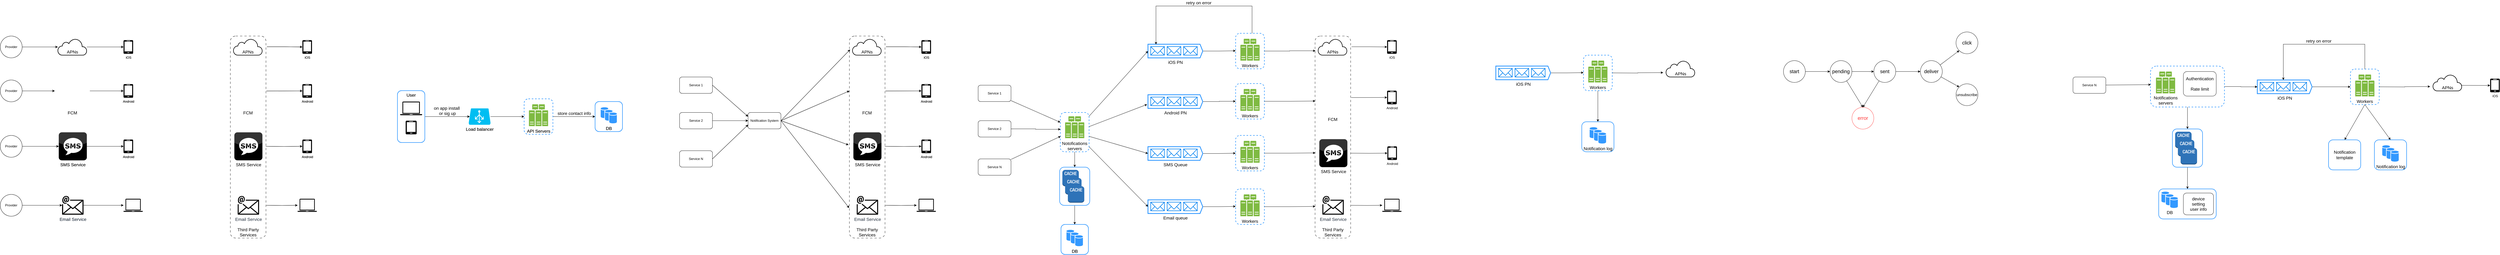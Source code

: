 <mxfile version="24.8.6">
  <diagram name="Page-1" id="7iPxPgaWAinNxmWODJ0a">
    <mxGraphModel dx="1194" dy="772" grid="1" gridSize="10" guides="1" tooltips="1" connect="1" arrows="1" fold="1" page="1" pageScale="1" pageWidth="827" pageHeight="1169" math="0" shadow="0">
      <root>
        <mxCell id="0" />
        <mxCell id="1" parent="0" />
        <mxCell id="5DItVR6uwjSlHw5aSDM1-1" value="DB" style="rounded=1;whiteSpace=wrap;html=1;verticalAlign=bottom;fontSize=16;fillColor=none;strokeColor=#3399FF;strokeWidth=2;" vertex="1" parent="1">
          <mxGeometry x="2401.5" y="560" width="100" height="110" as="geometry" />
        </mxCell>
        <mxCell id="5DItVR6uwjSlHw5aSDM1-2" value="on app install&amp;nbsp;&lt;div&gt;or sig up&lt;/div&gt;" style="edgeStyle=orthogonalEdgeStyle;rounded=0;orthogonalLoop=1;jettySize=auto;html=1;entryX=0.05;entryY=0.5;entryDx=0;entryDy=0;entryPerimeter=0;fontSize=16;verticalAlign=bottom;" edge="1" parent="1" source="5DItVR6uwjSlHw5aSDM1-3" target="5DItVR6uwjSlHw5aSDM1-40">
          <mxGeometry relative="1" as="geometry">
            <mxPoint x="1860" y="615" as="targetPoint" />
          </mxGeometry>
        </mxCell>
        <mxCell id="5DItVR6uwjSlHw5aSDM1-3" value="User" style="rounded=1;whiteSpace=wrap;html=1;verticalAlign=top;fontSize=16;fillColor=none;strokeColor=#3399FF;strokeWidth=2;" vertex="1" parent="1">
          <mxGeometry x="1680" y="520" width="100" height="190" as="geometry" />
        </mxCell>
        <mxCell id="5DItVR6uwjSlHw5aSDM1-4" value="Third Party Services" style="rounded=1;whiteSpace=wrap;html=1;dashed=1;dashPattern=8 8;verticalAlign=bottom;fontSize=16;" vertex="1" parent="1">
          <mxGeometry x="1070" y="320" width="130" height="740" as="geometry" />
        </mxCell>
        <mxCell id="5DItVR6uwjSlHw5aSDM1-5" value="APNs" style="html=1;verticalLabelPosition=middle;align=center;labelBackgroundColor=#ffffff;verticalAlign=bottom;strokeWidth=2;strokeColor=#000000;shadow=0;dashed=0;shape=mxgraph.ios7.icons.cloud;labelPosition=center;fontSize=16;" vertex="1" parent="1">
          <mxGeometry x="440" y="330" width="106" height="60" as="geometry" />
        </mxCell>
        <mxCell id="5DItVR6uwjSlHw5aSDM1-6" value="" style="edgeStyle=orthogonalEdgeStyle;rounded=0;orthogonalLoop=1;jettySize=auto;html=1;" edge="1" parent="1" source="5DItVR6uwjSlHw5aSDM1-7" target="5DItVR6uwjSlHw5aSDM1-5">
          <mxGeometry relative="1" as="geometry" />
        </mxCell>
        <mxCell id="5DItVR6uwjSlHw5aSDM1-7" value="Provider" style="ellipse;whiteSpace=wrap;html=1;" vertex="1" parent="1">
          <mxGeometry x="230" y="320" width="80" height="80" as="geometry" />
        </mxCell>
        <mxCell id="5DItVR6uwjSlHw5aSDM1-8" value="iOS" style="verticalLabelPosition=bottom;html=1;verticalAlign=top;align=center;strokeColor=none;fillColor=#000000;shape=mxgraph.azure.mobile;pointerEvents=1;" vertex="1" parent="1">
          <mxGeometry x="680" y="335" width="35" height="50" as="geometry" />
        </mxCell>
        <mxCell id="5DItVR6uwjSlHw5aSDM1-9" style="edgeStyle=orthogonalEdgeStyle;rounded=0;orthogonalLoop=1;jettySize=auto;html=1;entryX=0;entryY=0.5;entryDx=0;entryDy=0;entryPerimeter=0;" edge="1" parent="1" source="5DItVR6uwjSlHw5aSDM1-5" target="5DItVR6uwjSlHw5aSDM1-8">
          <mxGeometry relative="1" as="geometry" />
        </mxCell>
        <mxCell id="5DItVR6uwjSlHw5aSDM1-10" value="" style="edgeStyle=orthogonalEdgeStyle;rounded=0;orthogonalLoop=1;jettySize=auto;html=1;entryX=0;entryY=0.5;entryDx=0;entryDy=0;" edge="1" parent="1" source="5DItVR6uwjSlHw5aSDM1-11" target="5DItVR6uwjSlHw5aSDM1-14">
          <mxGeometry relative="1" as="geometry">
            <mxPoint x="410" y="521" as="targetPoint" />
          </mxGeometry>
        </mxCell>
        <mxCell id="5DItVR6uwjSlHw5aSDM1-11" value="Provider" style="ellipse;whiteSpace=wrap;html=1;" vertex="1" parent="1">
          <mxGeometry x="230" y="481" width="80" height="80" as="geometry" />
        </mxCell>
        <mxCell id="5DItVR6uwjSlHw5aSDM1-12" value="Android" style="verticalLabelPosition=bottom;html=1;verticalAlign=top;align=center;strokeColor=none;fillColor=#000000;shape=mxgraph.azure.mobile;pointerEvents=1;" vertex="1" parent="1">
          <mxGeometry x="680" y="496" width="35" height="50" as="geometry" />
        </mxCell>
        <mxCell id="5DItVR6uwjSlHw5aSDM1-13" style="edgeStyle=orthogonalEdgeStyle;rounded=0;orthogonalLoop=1;jettySize=auto;html=1;entryX=0;entryY=0.5;entryDx=0;entryDy=0;entryPerimeter=0;exitX=1;exitY=0.5;exitDx=0;exitDy=0;" edge="1" parent="1" source="5DItVR6uwjSlHw5aSDM1-14" target="5DItVR6uwjSlHw5aSDM1-12">
          <mxGeometry relative="1" as="geometry">
            <mxPoint x="546" y="521" as="sourcePoint" />
          </mxGeometry>
        </mxCell>
        <mxCell id="5DItVR6uwjSlHw5aSDM1-14" value="FCM" style="shape=image;html=1;verticalAlign=top;verticalLabelPosition=bottom;labelBackgroundColor=#ffffff;imageAspect=0;aspect=fixed;image=https://cdn1.iconfinder.com/data/icons/ionicons-fill-vol-2/512/logo-firebase-128.png;fontSize=16;" vertex="1" parent="1">
          <mxGeometry x="429" y="457" width="128" height="128" as="geometry" />
        </mxCell>
        <mxCell id="5DItVR6uwjSlHw5aSDM1-15" value="" style="edgeStyle=orthogonalEdgeStyle;rounded=0;orthogonalLoop=1;jettySize=auto;html=1;" edge="1" parent="1" source="5DItVR6uwjSlHw5aSDM1-16" target="5DItVR6uwjSlHw5aSDM1-19">
          <mxGeometry relative="1" as="geometry">
            <mxPoint x="429" y="724" as="targetPoint" />
          </mxGeometry>
        </mxCell>
        <mxCell id="5DItVR6uwjSlHw5aSDM1-16" value="Provider" style="ellipse;whiteSpace=wrap;html=1;" vertex="1" parent="1">
          <mxGeometry x="230" y="684" width="80" height="80" as="geometry" />
        </mxCell>
        <mxCell id="5DItVR6uwjSlHw5aSDM1-17" value="Android" style="verticalLabelPosition=bottom;html=1;verticalAlign=top;align=center;strokeColor=none;fillColor=#000000;shape=mxgraph.azure.mobile;pointerEvents=1;" vertex="1" parent="1">
          <mxGeometry x="680" y="699" width="35" height="50" as="geometry" />
        </mxCell>
        <mxCell id="5DItVR6uwjSlHw5aSDM1-18" style="edgeStyle=orthogonalEdgeStyle;rounded=0;orthogonalLoop=1;jettySize=auto;html=1;entryX=0;entryY=0.5;entryDx=0;entryDy=0;entryPerimeter=0;" edge="1" parent="1" source="5DItVR6uwjSlHw5aSDM1-19" target="5DItVR6uwjSlHw5aSDM1-17">
          <mxGeometry relative="1" as="geometry">
            <mxPoint x="557" y="724" as="sourcePoint" />
          </mxGeometry>
        </mxCell>
        <mxCell id="5DItVR6uwjSlHw5aSDM1-19" value="SMS Service" style="dashed=0;outlineConnect=0;html=1;align=center;labelPosition=center;verticalLabelPosition=bottom;verticalAlign=top;shape=mxgraph.webicons.sms;fillColor=#000000;gradientColor=none;fontSize=16;" vertex="1" parent="1">
          <mxGeometry x="443.6" y="672.8" width="102.4" height="102.4" as="geometry" />
        </mxCell>
        <mxCell id="5DItVR6uwjSlHw5aSDM1-20" value="Email Service" style="sketch=0;outlineConnect=0;fontColor=#232F3E;gradientColor=none;fillColor=#000000;strokeColor=none;dashed=0;verticalLabelPosition=bottom;verticalAlign=top;align=center;html=1;fontSize=16;fontStyle=0;aspect=fixed;shape=mxgraph.aws4.email;" vertex="1" parent="1">
          <mxGeometry x="455.8" y="905.5" width="78" height="69" as="geometry" />
        </mxCell>
        <mxCell id="5DItVR6uwjSlHw5aSDM1-21" value="" style="edgeStyle=orthogonalEdgeStyle;rounded=0;orthogonalLoop=1;jettySize=auto;html=1;" edge="1" parent="1" source="5DItVR6uwjSlHw5aSDM1-22" target="5DItVR6uwjSlHw5aSDM1-20">
          <mxGeometry relative="1" as="geometry">
            <mxPoint x="443.6" y="940" as="targetPoint" />
          </mxGeometry>
        </mxCell>
        <mxCell id="5DItVR6uwjSlHw5aSDM1-22" value="Provider" style="ellipse;whiteSpace=wrap;html=1;" vertex="1" parent="1">
          <mxGeometry x="230" y="900" width="80" height="80" as="geometry" />
        </mxCell>
        <mxCell id="5DItVR6uwjSlHw5aSDM1-23" style="edgeStyle=orthogonalEdgeStyle;rounded=0;orthogonalLoop=1;jettySize=auto;html=1;entryX=0;entryY=0.5;entryDx=0;entryDy=0;entryPerimeter=0;" edge="1" parent="1" source="5DItVR6uwjSlHw5aSDM1-20">
          <mxGeometry relative="1" as="geometry">
            <mxPoint x="546" y="940" as="sourcePoint" />
            <mxPoint x="680" y="940" as="targetPoint" />
          </mxGeometry>
        </mxCell>
        <mxCell id="5DItVR6uwjSlHw5aSDM1-24" value="APNs" style="html=1;verticalLabelPosition=middle;align=center;labelBackgroundColor=#ffffff;verticalAlign=bottom;strokeWidth=2;strokeColor=#000000;shadow=0;dashed=0;shape=mxgraph.ios7.icons.cloud;labelPosition=center;fontSize=16;" vertex="1" parent="1">
          <mxGeometry x="1081" y="330" width="106" height="60" as="geometry" />
        </mxCell>
        <mxCell id="5DItVR6uwjSlHw5aSDM1-25" value="FCM" style="shape=image;html=1;verticalAlign=top;verticalLabelPosition=bottom;labelBackgroundColor=#ffffff;imageAspect=0;aspect=fixed;image=https://cdn1.iconfinder.com/data/icons/ionicons-fill-vol-2/512/logo-firebase-128.png;fontSize=16;" vertex="1" parent="1">
          <mxGeometry x="1070" y="457" width="128" height="128" as="geometry" />
        </mxCell>
        <mxCell id="5DItVR6uwjSlHw5aSDM1-26" value="SMS Service" style="dashed=0;outlineConnect=0;html=1;align=center;labelPosition=center;verticalLabelPosition=bottom;verticalAlign=top;shape=mxgraph.webicons.sms;fillColor=#000000;gradientColor=none;fontSize=16;" vertex="1" parent="1">
          <mxGeometry x="1084.6" y="672.8" width="102.4" height="102.4" as="geometry" />
        </mxCell>
        <mxCell id="5DItVR6uwjSlHw5aSDM1-27" value="Email Service" style="sketch=0;outlineConnect=0;fontColor=#232F3E;gradientColor=none;fillColor=#000000;strokeColor=none;dashed=0;verticalLabelPosition=bottom;verticalAlign=top;align=center;html=1;fontSize=16;fontStyle=0;aspect=fixed;shape=mxgraph.aws4.email;" vertex="1" parent="1">
          <mxGeometry x="1096.8" y="905.5" width="78" height="69" as="geometry" />
        </mxCell>
        <mxCell id="5DItVR6uwjSlHw5aSDM1-28" value="iOS" style="verticalLabelPosition=bottom;html=1;verticalAlign=top;align=center;strokeColor=none;fillColor=#000000;shape=mxgraph.azure.mobile;pointerEvents=1;" vertex="1" parent="1">
          <mxGeometry x="1333" y="335" width="35" height="50" as="geometry" />
        </mxCell>
        <mxCell id="5DItVR6uwjSlHw5aSDM1-29" style="edgeStyle=orthogonalEdgeStyle;rounded=0;orthogonalLoop=1;jettySize=auto;html=1;entryX=0;entryY=0.5;entryDx=0;entryDy=0;entryPerimeter=0;exitX=1.026;exitY=0.053;exitDx=0;exitDy=0;exitPerimeter=0;" edge="1" parent="1" source="5DItVR6uwjSlHw5aSDM1-4" target="5DItVR6uwjSlHw5aSDM1-28">
          <mxGeometry relative="1" as="geometry">
            <mxPoint x="1220" y="340" as="sourcePoint" />
          </mxGeometry>
        </mxCell>
        <mxCell id="5DItVR6uwjSlHw5aSDM1-30" value="Android" style="verticalLabelPosition=bottom;html=1;verticalAlign=top;align=center;strokeColor=none;fillColor=#000000;shape=mxgraph.azure.mobile;pointerEvents=1;" vertex="1" parent="1">
          <mxGeometry x="1333" y="496" width="35" height="50" as="geometry" />
        </mxCell>
        <mxCell id="5DItVR6uwjSlHw5aSDM1-31" style="rounded=0;orthogonalLoop=1;jettySize=auto;html=1;entryX=0;entryY=0.5;entryDx=0;entryDy=0;entryPerimeter=0;exitX=1.013;exitY=0.272;exitDx=0;exitDy=0;exitPerimeter=0;" edge="1" parent="1" source="5DItVR6uwjSlHw5aSDM1-4" target="5DItVR6uwjSlHw5aSDM1-30">
          <mxGeometry relative="1" as="geometry">
            <mxPoint x="1210" y="521" as="sourcePoint" />
          </mxGeometry>
        </mxCell>
        <mxCell id="5DItVR6uwjSlHw5aSDM1-32" value="Android" style="verticalLabelPosition=bottom;html=1;verticalAlign=top;align=center;strokeColor=none;fillColor=#000000;shape=mxgraph.azure.mobile;pointerEvents=1;" vertex="1" parent="1">
          <mxGeometry x="1333" y="699" width="35" height="50" as="geometry" />
        </mxCell>
        <mxCell id="5DItVR6uwjSlHw5aSDM1-33" style="edgeStyle=orthogonalEdgeStyle;rounded=0;orthogonalLoop=1;jettySize=auto;html=1;entryX=0;entryY=0.5;entryDx=0;entryDy=0;entryPerimeter=0;" edge="1" parent="1" target="5DItVR6uwjSlHw5aSDM1-32">
          <mxGeometry relative="1" as="geometry">
            <mxPoint x="1199" y="724" as="sourcePoint" />
          </mxGeometry>
        </mxCell>
        <mxCell id="5DItVR6uwjSlHw5aSDM1-34" style="edgeStyle=orthogonalEdgeStyle;rounded=0;orthogonalLoop=1;jettySize=auto;html=1;" edge="1" parent="1" target="5DItVR6uwjSlHw5aSDM1-36">
          <mxGeometry relative="1" as="geometry">
            <mxPoint x="1201" y="940" as="sourcePoint" />
            <mxPoint x="1333" y="940" as="targetPoint" />
          </mxGeometry>
        </mxCell>
        <mxCell id="5DItVR6uwjSlHw5aSDM1-35" value="" style="sketch=0;pointerEvents=1;shadow=0;dashed=0;html=1;strokeColor=none;fillColor=#000000;labelPosition=center;verticalLabelPosition=bottom;verticalAlign=top;align=center;outlineConnect=0;shape=mxgraph.veeam2.laptop;" vertex="1" parent="1">
          <mxGeometry x="680" y="916" width="70" height="48" as="geometry" />
        </mxCell>
        <mxCell id="5DItVR6uwjSlHw5aSDM1-36" value="" style="sketch=0;pointerEvents=1;shadow=0;dashed=0;html=1;strokeColor=none;fillColor=#000000;labelPosition=center;verticalLabelPosition=bottom;verticalAlign=top;align=center;outlineConnect=0;shape=mxgraph.veeam2.laptop;" vertex="1" parent="1">
          <mxGeometry x="1315.5" y="916" width="70" height="48" as="geometry" />
        </mxCell>
        <mxCell id="5DItVR6uwjSlHw5aSDM1-37" value="" style="verticalLabelPosition=bottom;html=1;verticalAlign=top;align=center;strokeColor=none;fillColor=#000000;shape=mxgraph.azure.mobile;pointerEvents=1;" vertex="1" parent="1">
          <mxGeometry x="1710" y="630" width="40" height="50" as="geometry" />
        </mxCell>
        <mxCell id="5DItVR6uwjSlHw5aSDM1-38" value="" style="sketch=0;pointerEvents=1;shadow=0;dashed=0;html=1;strokeColor=none;fillColor=#000000;labelPosition=center;verticalLabelPosition=bottom;verticalAlign=top;align=center;outlineConnect=0;shape=mxgraph.veeam2.laptop;" vertex="1" parent="1">
          <mxGeometry x="1690" y="560" width="80" height="50" as="geometry" />
        </mxCell>
        <mxCell id="5DItVR6uwjSlHw5aSDM1-39" style="edgeStyle=orthogonalEdgeStyle;rounded=0;orthogonalLoop=1;jettySize=auto;html=1;entryX=0;entryY=0.5;entryDx=0;entryDy=0;" edge="1" parent="1" source="5DItVR6uwjSlHw5aSDM1-40" target="5DItVR6uwjSlHw5aSDM1-43">
          <mxGeometry relative="1" as="geometry" />
        </mxCell>
        <mxCell id="5DItVR6uwjSlHw5aSDM1-40" value="Load balancer" style="verticalLabelPosition=bottom;html=1;verticalAlign=top;align=center;strokeColor=none;fillColor=#00BEF2;shape=mxgraph.azure.azure_load_balancer;fontSize=16;" vertex="1" parent="1">
          <mxGeometry x="1940" y="585" width="80" height="60" as="geometry" />
        </mxCell>
        <mxCell id="5DItVR6uwjSlHw5aSDM1-41" value="" style="sketch=0;pointerEvents=1;shadow=0;dashed=0;html=1;strokeColor=none;fillColor=#505050;labelPosition=center;verticalLabelPosition=bottom;verticalAlign=top;outlineConnect=0;align=center;shape=mxgraph.office.servers.server_farm;fillColor=#7FBA42;" vertex="1" parent="1">
          <mxGeometry x="2160" y="570" width="70" height="80" as="geometry" />
        </mxCell>
        <mxCell id="5DItVR6uwjSlHw5aSDM1-42" value="store contact info" style="edgeStyle=orthogonalEdgeStyle;rounded=0;orthogonalLoop=1;jettySize=auto;html=1;entryX=0;entryY=0.5;entryDx=0;entryDy=0;verticalAlign=bottom;fontSize=16;" edge="1" parent="1" source="5DItVR6uwjSlHw5aSDM1-43" target="5DItVR6uwjSlHw5aSDM1-1">
          <mxGeometry relative="1" as="geometry">
            <mxPoint x="2370" y="615" as="targetPoint" />
          </mxGeometry>
        </mxCell>
        <mxCell id="5DItVR6uwjSlHw5aSDM1-43" value="API Servers" style="rounded=1;whiteSpace=wrap;html=1;verticalAlign=bottom;fontSize=16;fillColor=none;strokeColor=#3399FF;strokeWidth=2;dashed=1;" vertex="1" parent="1">
          <mxGeometry x="2142.5" y="550" width="105" height="130" as="geometry" />
        </mxCell>
        <mxCell id="5DItVR6uwjSlHw5aSDM1-44" value="" style="sketch=0;shadow=0;dashed=0;html=1;strokeColor=none;fillColor=#3399FF;labelPosition=center;verticalLabelPosition=bottom;verticalAlign=top;outlineConnect=0;align=center;shape=mxgraph.office.databases.database_availability_group;" vertex="1" parent="1">
          <mxGeometry x="2422" y="581" width="59" height="59" as="geometry" />
        </mxCell>
        <mxCell id="5DItVR6uwjSlHw5aSDM1-45" value="Third Party Services" style="rounded=1;whiteSpace=wrap;html=1;dashed=1;dashPattern=8 8;verticalAlign=bottom;fontSize=16;" vertex="1" parent="1">
          <mxGeometry x="3330" y="320" width="130" height="740" as="geometry" />
        </mxCell>
        <mxCell id="5DItVR6uwjSlHw5aSDM1-46" value="APNs" style="html=1;verticalLabelPosition=middle;align=center;labelBackgroundColor=#ffffff;verticalAlign=bottom;strokeWidth=2;strokeColor=#000000;shadow=0;dashed=0;shape=mxgraph.ios7.icons.cloud;labelPosition=center;fontSize=16;" vertex="1" parent="1">
          <mxGeometry x="3341" y="330" width="106" height="60" as="geometry" />
        </mxCell>
        <mxCell id="5DItVR6uwjSlHw5aSDM1-47" value="FCM" style="shape=image;html=1;verticalAlign=top;verticalLabelPosition=bottom;labelBackgroundColor=#ffffff;imageAspect=0;aspect=fixed;image=https://cdn1.iconfinder.com/data/icons/ionicons-fill-vol-2/512/logo-firebase-128.png;fontSize=16;" vertex="1" parent="1">
          <mxGeometry x="3330" y="457" width="128" height="128" as="geometry" />
        </mxCell>
        <mxCell id="5DItVR6uwjSlHw5aSDM1-48" value="SMS Service" style="dashed=0;outlineConnect=0;html=1;align=center;labelPosition=center;verticalLabelPosition=bottom;verticalAlign=top;shape=mxgraph.webicons.sms;fillColor=#000000;gradientColor=none;fontSize=16;" vertex="1" parent="1">
          <mxGeometry x="3344.6" y="672.8" width="102.4" height="102.4" as="geometry" />
        </mxCell>
        <mxCell id="5DItVR6uwjSlHw5aSDM1-49" value="Email Service" style="sketch=0;outlineConnect=0;fontColor=#232F3E;gradientColor=none;fillColor=#000000;strokeColor=none;dashed=0;verticalLabelPosition=bottom;verticalAlign=top;align=center;html=1;fontSize=16;fontStyle=0;aspect=fixed;shape=mxgraph.aws4.email;" vertex="1" parent="1">
          <mxGeometry x="3356.8" y="905.5" width="78" height="69" as="geometry" />
        </mxCell>
        <mxCell id="5DItVR6uwjSlHw5aSDM1-50" value="iOS" style="verticalLabelPosition=bottom;html=1;verticalAlign=top;align=center;strokeColor=none;fillColor=#000000;shape=mxgraph.azure.mobile;pointerEvents=1;" vertex="1" parent="1">
          <mxGeometry x="3593" y="335" width="35" height="50" as="geometry" />
        </mxCell>
        <mxCell id="5DItVR6uwjSlHw5aSDM1-51" style="edgeStyle=orthogonalEdgeStyle;rounded=0;orthogonalLoop=1;jettySize=auto;html=1;entryX=0;entryY=0.5;entryDx=0;entryDy=0;entryPerimeter=0;exitX=1.026;exitY=0.053;exitDx=0;exitDy=0;exitPerimeter=0;" edge="1" parent="1" source="5DItVR6uwjSlHw5aSDM1-45" target="5DItVR6uwjSlHw5aSDM1-50">
          <mxGeometry relative="1" as="geometry">
            <mxPoint x="3480" y="340" as="sourcePoint" />
          </mxGeometry>
        </mxCell>
        <mxCell id="5DItVR6uwjSlHw5aSDM1-52" value="Android" style="verticalLabelPosition=bottom;html=1;verticalAlign=top;align=center;strokeColor=none;fillColor=#000000;shape=mxgraph.azure.mobile;pointerEvents=1;" vertex="1" parent="1">
          <mxGeometry x="3593" y="496" width="35" height="50" as="geometry" />
        </mxCell>
        <mxCell id="5DItVR6uwjSlHw5aSDM1-53" style="rounded=0;orthogonalLoop=1;jettySize=auto;html=1;entryX=0;entryY=0.5;entryDx=0;entryDy=0;entryPerimeter=0;exitX=1.013;exitY=0.272;exitDx=0;exitDy=0;exitPerimeter=0;" edge="1" parent="1" source="5DItVR6uwjSlHw5aSDM1-45" target="5DItVR6uwjSlHw5aSDM1-52">
          <mxGeometry relative="1" as="geometry">
            <mxPoint x="3470" y="521" as="sourcePoint" />
          </mxGeometry>
        </mxCell>
        <mxCell id="5DItVR6uwjSlHw5aSDM1-54" value="Android" style="verticalLabelPosition=bottom;html=1;verticalAlign=top;align=center;strokeColor=none;fillColor=#000000;shape=mxgraph.azure.mobile;pointerEvents=1;" vertex="1" parent="1">
          <mxGeometry x="3593" y="699" width="35" height="50" as="geometry" />
        </mxCell>
        <mxCell id="5DItVR6uwjSlHw5aSDM1-55" style="edgeStyle=orthogonalEdgeStyle;rounded=0;orthogonalLoop=1;jettySize=auto;html=1;entryX=0;entryY=0.5;entryDx=0;entryDy=0;entryPerimeter=0;" edge="1" parent="1" target="5DItVR6uwjSlHw5aSDM1-54">
          <mxGeometry relative="1" as="geometry">
            <mxPoint x="3459" y="724" as="sourcePoint" />
          </mxGeometry>
        </mxCell>
        <mxCell id="5DItVR6uwjSlHw5aSDM1-56" style="edgeStyle=orthogonalEdgeStyle;rounded=0;orthogonalLoop=1;jettySize=auto;html=1;" edge="1" parent="1" target="5DItVR6uwjSlHw5aSDM1-57">
          <mxGeometry relative="1" as="geometry">
            <mxPoint x="3461" y="940" as="sourcePoint" />
            <mxPoint x="3593" y="940" as="targetPoint" />
          </mxGeometry>
        </mxCell>
        <mxCell id="5DItVR6uwjSlHw5aSDM1-57" value="" style="sketch=0;pointerEvents=1;shadow=0;dashed=0;html=1;strokeColor=none;fillColor=#000000;labelPosition=center;verticalLabelPosition=bottom;verticalAlign=top;align=center;outlineConnect=0;shape=mxgraph.veeam2.laptop;" vertex="1" parent="1">
          <mxGeometry x="3575.5" y="916" width="70" height="48" as="geometry" />
        </mxCell>
        <mxCell id="5DItVR6uwjSlHw5aSDM1-58" style="rounded=0;orthogonalLoop=1;jettySize=auto;html=1;entryX=0;entryY=0.5;entryDx=0;entryDy=0;exitX=1;exitY=0.5;exitDx=0;exitDy=0;" edge="1" parent="1" source="5DItVR6uwjSlHw5aSDM1-59" target="5DItVR6uwjSlHw5aSDM1-47">
          <mxGeometry relative="1" as="geometry" />
        </mxCell>
        <mxCell id="5DItVR6uwjSlHw5aSDM1-59" value="Notification System" style="rounded=1;whiteSpace=wrap;html=1;" vertex="1" parent="1">
          <mxGeometry x="2960" y="600" width="120" height="60" as="geometry" />
        </mxCell>
        <mxCell id="5DItVR6uwjSlHw5aSDM1-60" style="rounded=0;orthogonalLoop=1;jettySize=auto;html=1;entryX=0.02;entryY=0.067;entryDx=0;entryDy=0;entryPerimeter=0;exitX=1;exitY=0.5;exitDx=0;exitDy=0;" edge="1" parent="1" source="5DItVR6uwjSlHw5aSDM1-59" target="5DItVR6uwjSlHw5aSDM1-45">
          <mxGeometry relative="1" as="geometry" />
        </mxCell>
        <mxCell id="5DItVR6uwjSlHw5aSDM1-61" style="rounded=0;orthogonalLoop=1;jettySize=auto;html=1;entryX=-0.025;entryY=0.539;entryDx=0;entryDy=0;entryPerimeter=0;exitX=1;exitY=0.5;exitDx=0;exitDy=0;" edge="1" parent="1" source="5DItVR6uwjSlHw5aSDM1-59" target="5DItVR6uwjSlHw5aSDM1-45">
          <mxGeometry relative="1" as="geometry" />
        </mxCell>
        <mxCell id="5DItVR6uwjSlHw5aSDM1-62" style="rounded=0;orthogonalLoop=1;jettySize=auto;html=1;entryX=-0.007;entryY=0.851;entryDx=0;entryDy=0;entryPerimeter=0;exitX=1;exitY=0.5;exitDx=0;exitDy=0;" edge="1" parent="1" source="5DItVR6uwjSlHw5aSDM1-59" target="5DItVR6uwjSlHw5aSDM1-45">
          <mxGeometry relative="1" as="geometry" />
        </mxCell>
        <mxCell id="5DItVR6uwjSlHw5aSDM1-63" style="edgeStyle=orthogonalEdgeStyle;rounded=0;orthogonalLoop=1;jettySize=auto;html=1;entryX=0;entryY=0.5;entryDx=0;entryDy=0;" edge="1" parent="1" source="5DItVR6uwjSlHw5aSDM1-64" target="5DItVR6uwjSlHw5aSDM1-59">
          <mxGeometry relative="1" as="geometry" />
        </mxCell>
        <mxCell id="5DItVR6uwjSlHw5aSDM1-64" value="Service 2" style="rounded=1;whiteSpace=wrap;html=1;" vertex="1" parent="1">
          <mxGeometry x="2710" y="600" width="120" height="60" as="geometry" />
        </mxCell>
        <mxCell id="5DItVR6uwjSlHw5aSDM1-65" style="rounded=0;orthogonalLoop=1;jettySize=auto;html=1;entryX=0;entryY=0.25;entryDx=0;entryDy=0;exitX=1;exitY=0.5;exitDx=0;exitDy=0;" edge="1" parent="1" source="5DItVR6uwjSlHw5aSDM1-66" target="5DItVR6uwjSlHw5aSDM1-59">
          <mxGeometry relative="1" as="geometry" />
        </mxCell>
        <mxCell id="5DItVR6uwjSlHw5aSDM1-66" value="Service 1" style="rounded=1;whiteSpace=wrap;html=1;" vertex="1" parent="1">
          <mxGeometry x="2710" y="470" width="120" height="60" as="geometry" />
        </mxCell>
        <mxCell id="5DItVR6uwjSlHw5aSDM1-67" style="rounded=0;orthogonalLoop=1;jettySize=auto;html=1;entryX=0;entryY=0.75;entryDx=0;entryDy=0;exitX=1;exitY=0.5;exitDx=0;exitDy=0;" edge="1" parent="1" source="5DItVR6uwjSlHw5aSDM1-68" target="5DItVR6uwjSlHw5aSDM1-59">
          <mxGeometry relative="1" as="geometry" />
        </mxCell>
        <mxCell id="5DItVR6uwjSlHw5aSDM1-68" value="Service N" style="rounded=1;whiteSpace=wrap;html=1;" vertex="1" parent="1">
          <mxGeometry x="2710" y="740" width="120" height="60" as="geometry" />
        </mxCell>
        <mxCell id="5DItVR6uwjSlHw5aSDM1-69" value="DB" style="rounded=1;whiteSpace=wrap;html=1;verticalAlign=bottom;fontSize=16;fillColor=none;strokeColor=#3399FF;strokeWidth=2;" vertex="1" parent="1">
          <mxGeometry x="2401.5" y="560" width="100" height="110" as="geometry" />
        </mxCell>
        <mxCell id="5DItVR6uwjSlHw5aSDM1-70" value="on app install&amp;nbsp;&lt;div&gt;or sig up&lt;/div&gt;" style="edgeStyle=orthogonalEdgeStyle;rounded=0;orthogonalLoop=1;jettySize=auto;html=1;entryX=0.05;entryY=0.5;entryDx=0;entryDy=0;entryPerimeter=0;fontSize=16;verticalAlign=bottom;" edge="1" parent="1" source="5DItVR6uwjSlHw5aSDM1-71" target="5DItVR6uwjSlHw5aSDM1-108">
          <mxGeometry relative="1" as="geometry">
            <mxPoint x="1860" y="615" as="targetPoint" />
          </mxGeometry>
        </mxCell>
        <mxCell id="5DItVR6uwjSlHw5aSDM1-71" value="User" style="rounded=1;whiteSpace=wrap;html=1;verticalAlign=top;fontSize=16;fillColor=none;strokeColor=#3399FF;strokeWidth=2;" vertex="1" parent="1">
          <mxGeometry x="1680" y="520" width="100" height="190" as="geometry" />
        </mxCell>
        <mxCell id="5DItVR6uwjSlHw5aSDM1-72" value="Third Party Services" style="rounded=1;whiteSpace=wrap;html=1;dashed=1;dashPattern=8 8;verticalAlign=bottom;fontSize=16;" vertex="1" parent="1">
          <mxGeometry x="1070" y="320" width="130" height="740" as="geometry" />
        </mxCell>
        <mxCell id="5DItVR6uwjSlHw5aSDM1-73" value="APNs" style="html=1;verticalLabelPosition=middle;align=center;labelBackgroundColor=#ffffff;verticalAlign=bottom;strokeWidth=2;strokeColor=#000000;shadow=0;dashed=0;shape=mxgraph.ios7.icons.cloud;labelPosition=center;fontSize=16;" vertex="1" parent="1">
          <mxGeometry x="440" y="330" width="106" height="60" as="geometry" />
        </mxCell>
        <mxCell id="5DItVR6uwjSlHw5aSDM1-74" value="" style="edgeStyle=orthogonalEdgeStyle;rounded=0;orthogonalLoop=1;jettySize=auto;html=1;" edge="1" parent="1" source="5DItVR6uwjSlHw5aSDM1-75" target="5DItVR6uwjSlHw5aSDM1-73">
          <mxGeometry relative="1" as="geometry" />
        </mxCell>
        <mxCell id="5DItVR6uwjSlHw5aSDM1-75" value="Provider" style="ellipse;whiteSpace=wrap;html=1;" vertex="1" parent="1">
          <mxGeometry x="230" y="320" width="80" height="80" as="geometry" />
        </mxCell>
        <mxCell id="5DItVR6uwjSlHw5aSDM1-76" value="iOS" style="verticalLabelPosition=bottom;html=1;verticalAlign=top;align=center;strokeColor=none;fillColor=#000000;shape=mxgraph.azure.mobile;pointerEvents=1;" vertex="1" parent="1">
          <mxGeometry x="680" y="335" width="35" height="50" as="geometry" />
        </mxCell>
        <mxCell id="5DItVR6uwjSlHw5aSDM1-77" style="edgeStyle=orthogonalEdgeStyle;rounded=0;orthogonalLoop=1;jettySize=auto;html=1;entryX=0;entryY=0.5;entryDx=0;entryDy=0;entryPerimeter=0;" edge="1" parent="1" source="5DItVR6uwjSlHw5aSDM1-73" target="5DItVR6uwjSlHw5aSDM1-76">
          <mxGeometry relative="1" as="geometry" />
        </mxCell>
        <mxCell id="5DItVR6uwjSlHw5aSDM1-78" value="" style="edgeStyle=orthogonalEdgeStyle;rounded=0;orthogonalLoop=1;jettySize=auto;html=1;entryX=0;entryY=0.5;entryDx=0;entryDy=0;" edge="1" parent="1" source="5DItVR6uwjSlHw5aSDM1-79" target="5DItVR6uwjSlHw5aSDM1-82">
          <mxGeometry relative="1" as="geometry">
            <mxPoint x="410" y="521" as="targetPoint" />
          </mxGeometry>
        </mxCell>
        <mxCell id="5DItVR6uwjSlHw5aSDM1-79" value="Provider" style="ellipse;whiteSpace=wrap;html=1;" vertex="1" parent="1">
          <mxGeometry x="230" y="481" width="80" height="80" as="geometry" />
        </mxCell>
        <mxCell id="5DItVR6uwjSlHw5aSDM1-80" value="Android" style="verticalLabelPosition=bottom;html=1;verticalAlign=top;align=center;strokeColor=none;fillColor=#000000;shape=mxgraph.azure.mobile;pointerEvents=1;" vertex="1" parent="1">
          <mxGeometry x="680" y="496" width="35" height="50" as="geometry" />
        </mxCell>
        <mxCell id="5DItVR6uwjSlHw5aSDM1-81" style="edgeStyle=orthogonalEdgeStyle;rounded=0;orthogonalLoop=1;jettySize=auto;html=1;entryX=0;entryY=0.5;entryDx=0;entryDy=0;entryPerimeter=0;exitX=1;exitY=0.5;exitDx=0;exitDy=0;" edge="1" parent="1" source="5DItVR6uwjSlHw5aSDM1-82" target="5DItVR6uwjSlHw5aSDM1-80">
          <mxGeometry relative="1" as="geometry">
            <mxPoint x="546" y="521" as="sourcePoint" />
          </mxGeometry>
        </mxCell>
        <mxCell id="5DItVR6uwjSlHw5aSDM1-82" value="FCM" style="shape=image;html=1;verticalAlign=top;verticalLabelPosition=bottom;labelBackgroundColor=#ffffff;imageAspect=0;aspect=fixed;image=https://cdn1.iconfinder.com/data/icons/ionicons-fill-vol-2/512/logo-firebase-128.png;fontSize=16;" vertex="1" parent="1">
          <mxGeometry x="429" y="457" width="128" height="128" as="geometry" />
        </mxCell>
        <mxCell id="5DItVR6uwjSlHw5aSDM1-83" value="" style="edgeStyle=orthogonalEdgeStyle;rounded=0;orthogonalLoop=1;jettySize=auto;html=1;" edge="1" parent="1" source="5DItVR6uwjSlHw5aSDM1-84" target="5DItVR6uwjSlHw5aSDM1-87">
          <mxGeometry relative="1" as="geometry">
            <mxPoint x="429" y="724" as="targetPoint" />
          </mxGeometry>
        </mxCell>
        <mxCell id="5DItVR6uwjSlHw5aSDM1-84" value="Provider" style="ellipse;whiteSpace=wrap;html=1;" vertex="1" parent="1">
          <mxGeometry x="230" y="684" width="80" height="80" as="geometry" />
        </mxCell>
        <mxCell id="5DItVR6uwjSlHw5aSDM1-85" value="Android" style="verticalLabelPosition=bottom;html=1;verticalAlign=top;align=center;strokeColor=none;fillColor=#000000;shape=mxgraph.azure.mobile;pointerEvents=1;" vertex="1" parent="1">
          <mxGeometry x="680" y="699" width="35" height="50" as="geometry" />
        </mxCell>
        <mxCell id="5DItVR6uwjSlHw5aSDM1-86" style="edgeStyle=orthogonalEdgeStyle;rounded=0;orthogonalLoop=1;jettySize=auto;html=1;entryX=0;entryY=0.5;entryDx=0;entryDy=0;entryPerimeter=0;" edge="1" parent="1" source="5DItVR6uwjSlHw5aSDM1-87" target="5DItVR6uwjSlHw5aSDM1-85">
          <mxGeometry relative="1" as="geometry">
            <mxPoint x="557" y="724" as="sourcePoint" />
          </mxGeometry>
        </mxCell>
        <mxCell id="5DItVR6uwjSlHw5aSDM1-87" value="SMS Service" style="dashed=0;outlineConnect=0;html=1;align=center;labelPosition=center;verticalLabelPosition=bottom;verticalAlign=top;shape=mxgraph.webicons.sms;fillColor=#000000;gradientColor=none;fontSize=16;" vertex="1" parent="1">
          <mxGeometry x="443.6" y="672.8" width="102.4" height="102.4" as="geometry" />
        </mxCell>
        <mxCell id="5DItVR6uwjSlHw5aSDM1-88" value="Email Service" style="sketch=0;outlineConnect=0;fontColor=#232F3E;gradientColor=none;fillColor=#000000;strokeColor=none;dashed=0;verticalLabelPosition=bottom;verticalAlign=top;align=center;html=1;fontSize=16;fontStyle=0;aspect=fixed;shape=mxgraph.aws4.email;" vertex="1" parent="1">
          <mxGeometry x="455.8" y="905.5" width="78" height="69" as="geometry" />
        </mxCell>
        <mxCell id="5DItVR6uwjSlHw5aSDM1-89" value="" style="edgeStyle=orthogonalEdgeStyle;rounded=0;orthogonalLoop=1;jettySize=auto;html=1;" edge="1" parent="1" source="5DItVR6uwjSlHw5aSDM1-90" target="5DItVR6uwjSlHw5aSDM1-88">
          <mxGeometry relative="1" as="geometry">
            <mxPoint x="443.6" y="940" as="targetPoint" />
          </mxGeometry>
        </mxCell>
        <mxCell id="5DItVR6uwjSlHw5aSDM1-90" value="Provider" style="ellipse;whiteSpace=wrap;html=1;" vertex="1" parent="1">
          <mxGeometry x="230" y="900" width="80" height="80" as="geometry" />
        </mxCell>
        <mxCell id="5DItVR6uwjSlHw5aSDM1-91" style="edgeStyle=orthogonalEdgeStyle;rounded=0;orthogonalLoop=1;jettySize=auto;html=1;entryX=0;entryY=0.5;entryDx=0;entryDy=0;entryPerimeter=0;" edge="1" parent="1" source="5DItVR6uwjSlHw5aSDM1-88">
          <mxGeometry relative="1" as="geometry">
            <mxPoint x="546" y="940" as="sourcePoint" />
            <mxPoint x="680" y="940" as="targetPoint" />
          </mxGeometry>
        </mxCell>
        <mxCell id="5DItVR6uwjSlHw5aSDM1-92" value="APNs" style="html=1;verticalLabelPosition=middle;align=center;labelBackgroundColor=#ffffff;verticalAlign=bottom;strokeWidth=2;strokeColor=#000000;shadow=0;dashed=0;shape=mxgraph.ios7.icons.cloud;labelPosition=center;fontSize=16;" vertex="1" parent="1">
          <mxGeometry x="1081" y="330" width="106" height="60" as="geometry" />
        </mxCell>
        <mxCell id="5DItVR6uwjSlHw5aSDM1-93" value="FCM" style="shape=image;html=1;verticalAlign=top;verticalLabelPosition=bottom;labelBackgroundColor=#ffffff;imageAspect=0;aspect=fixed;image=https://cdn1.iconfinder.com/data/icons/ionicons-fill-vol-2/512/logo-firebase-128.png;fontSize=16;" vertex="1" parent="1">
          <mxGeometry x="1070" y="457" width="128" height="128" as="geometry" />
        </mxCell>
        <mxCell id="5DItVR6uwjSlHw5aSDM1-94" value="SMS Service" style="dashed=0;outlineConnect=0;html=1;align=center;labelPosition=center;verticalLabelPosition=bottom;verticalAlign=top;shape=mxgraph.webicons.sms;fillColor=#000000;gradientColor=none;fontSize=16;" vertex="1" parent="1">
          <mxGeometry x="1084.6" y="672.8" width="102.4" height="102.4" as="geometry" />
        </mxCell>
        <mxCell id="5DItVR6uwjSlHw5aSDM1-95" value="Email Service" style="sketch=0;outlineConnect=0;fontColor=#232F3E;gradientColor=none;fillColor=#000000;strokeColor=none;dashed=0;verticalLabelPosition=bottom;verticalAlign=top;align=center;html=1;fontSize=16;fontStyle=0;aspect=fixed;shape=mxgraph.aws4.email;" vertex="1" parent="1">
          <mxGeometry x="1096.8" y="905.5" width="78" height="69" as="geometry" />
        </mxCell>
        <mxCell id="5DItVR6uwjSlHw5aSDM1-96" value="iOS" style="verticalLabelPosition=bottom;html=1;verticalAlign=top;align=center;strokeColor=none;fillColor=#000000;shape=mxgraph.azure.mobile;pointerEvents=1;" vertex="1" parent="1">
          <mxGeometry x="1333" y="335" width="35" height="50" as="geometry" />
        </mxCell>
        <mxCell id="5DItVR6uwjSlHw5aSDM1-97" style="edgeStyle=orthogonalEdgeStyle;rounded=0;orthogonalLoop=1;jettySize=auto;html=1;entryX=0;entryY=0.5;entryDx=0;entryDy=0;entryPerimeter=0;exitX=1.026;exitY=0.053;exitDx=0;exitDy=0;exitPerimeter=0;" edge="1" parent="1" source="5DItVR6uwjSlHw5aSDM1-72" target="5DItVR6uwjSlHw5aSDM1-96">
          <mxGeometry relative="1" as="geometry">
            <mxPoint x="1220" y="340" as="sourcePoint" />
          </mxGeometry>
        </mxCell>
        <mxCell id="5DItVR6uwjSlHw5aSDM1-98" value="Android" style="verticalLabelPosition=bottom;html=1;verticalAlign=top;align=center;strokeColor=none;fillColor=#000000;shape=mxgraph.azure.mobile;pointerEvents=1;" vertex="1" parent="1">
          <mxGeometry x="1333" y="496" width="35" height="50" as="geometry" />
        </mxCell>
        <mxCell id="5DItVR6uwjSlHw5aSDM1-99" style="rounded=0;orthogonalLoop=1;jettySize=auto;html=1;entryX=0;entryY=0.5;entryDx=0;entryDy=0;entryPerimeter=0;exitX=1.013;exitY=0.272;exitDx=0;exitDy=0;exitPerimeter=0;" edge="1" parent="1" source="5DItVR6uwjSlHw5aSDM1-72" target="5DItVR6uwjSlHw5aSDM1-98">
          <mxGeometry relative="1" as="geometry">
            <mxPoint x="1210" y="521" as="sourcePoint" />
          </mxGeometry>
        </mxCell>
        <mxCell id="5DItVR6uwjSlHw5aSDM1-100" value="Android" style="verticalLabelPosition=bottom;html=1;verticalAlign=top;align=center;strokeColor=none;fillColor=#000000;shape=mxgraph.azure.mobile;pointerEvents=1;" vertex="1" parent="1">
          <mxGeometry x="1333" y="699" width="35" height="50" as="geometry" />
        </mxCell>
        <mxCell id="5DItVR6uwjSlHw5aSDM1-101" style="edgeStyle=orthogonalEdgeStyle;rounded=0;orthogonalLoop=1;jettySize=auto;html=1;entryX=0;entryY=0.5;entryDx=0;entryDy=0;entryPerimeter=0;" edge="1" parent="1" target="5DItVR6uwjSlHw5aSDM1-100">
          <mxGeometry relative="1" as="geometry">
            <mxPoint x="1199" y="724" as="sourcePoint" />
          </mxGeometry>
        </mxCell>
        <mxCell id="5DItVR6uwjSlHw5aSDM1-102" style="edgeStyle=orthogonalEdgeStyle;rounded=0;orthogonalLoop=1;jettySize=auto;html=1;" edge="1" parent="1" target="5DItVR6uwjSlHw5aSDM1-104">
          <mxGeometry relative="1" as="geometry">
            <mxPoint x="1201" y="940" as="sourcePoint" />
            <mxPoint x="1333" y="940" as="targetPoint" />
          </mxGeometry>
        </mxCell>
        <mxCell id="5DItVR6uwjSlHw5aSDM1-103" value="" style="sketch=0;pointerEvents=1;shadow=0;dashed=0;html=1;strokeColor=none;fillColor=#000000;labelPosition=center;verticalLabelPosition=bottom;verticalAlign=top;align=center;outlineConnect=0;shape=mxgraph.veeam2.laptop;" vertex="1" parent="1">
          <mxGeometry x="680" y="916" width="70" height="48" as="geometry" />
        </mxCell>
        <mxCell id="5DItVR6uwjSlHw5aSDM1-104" value="" style="sketch=0;pointerEvents=1;shadow=0;dashed=0;html=1;strokeColor=none;fillColor=#000000;labelPosition=center;verticalLabelPosition=bottom;verticalAlign=top;align=center;outlineConnect=0;shape=mxgraph.veeam2.laptop;" vertex="1" parent="1">
          <mxGeometry x="1315.5" y="916" width="70" height="48" as="geometry" />
        </mxCell>
        <mxCell id="5DItVR6uwjSlHw5aSDM1-105" value="" style="verticalLabelPosition=bottom;html=1;verticalAlign=top;align=center;strokeColor=none;fillColor=#000000;shape=mxgraph.azure.mobile;pointerEvents=1;" vertex="1" parent="1">
          <mxGeometry x="1710" y="630" width="40" height="50" as="geometry" />
        </mxCell>
        <mxCell id="5DItVR6uwjSlHw5aSDM1-106" value="" style="sketch=0;pointerEvents=1;shadow=0;dashed=0;html=1;strokeColor=none;fillColor=#000000;labelPosition=center;verticalLabelPosition=bottom;verticalAlign=top;align=center;outlineConnect=0;shape=mxgraph.veeam2.laptop;" vertex="1" parent="1">
          <mxGeometry x="1690" y="560" width="80" height="50" as="geometry" />
        </mxCell>
        <mxCell id="5DItVR6uwjSlHw5aSDM1-107" style="edgeStyle=orthogonalEdgeStyle;rounded=0;orthogonalLoop=1;jettySize=auto;html=1;entryX=0;entryY=0.5;entryDx=0;entryDy=0;" edge="1" parent="1" source="5DItVR6uwjSlHw5aSDM1-108" target="5DItVR6uwjSlHw5aSDM1-111">
          <mxGeometry relative="1" as="geometry" />
        </mxCell>
        <mxCell id="5DItVR6uwjSlHw5aSDM1-108" value="Load balancer" style="verticalLabelPosition=bottom;html=1;verticalAlign=top;align=center;strokeColor=none;fillColor=#00BEF2;shape=mxgraph.azure.azure_load_balancer;fontSize=16;" vertex="1" parent="1">
          <mxGeometry x="1940" y="585" width="80" height="60" as="geometry" />
        </mxCell>
        <mxCell id="5DItVR6uwjSlHw5aSDM1-109" value="" style="sketch=0;pointerEvents=1;shadow=0;dashed=0;html=1;strokeColor=none;fillColor=#505050;labelPosition=center;verticalLabelPosition=bottom;verticalAlign=top;outlineConnect=0;align=center;shape=mxgraph.office.servers.server_farm;fillColor=#7FBA42;" vertex="1" parent="1">
          <mxGeometry x="2160" y="570" width="70" height="80" as="geometry" />
        </mxCell>
        <mxCell id="5DItVR6uwjSlHw5aSDM1-110" value="store contact info" style="edgeStyle=orthogonalEdgeStyle;rounded=0;orthogonalLoop=1;jettySize=auto;html=1;entryX=0;entryY=0.5;entryDx=0;entryDy=0;verticalAlign=bottom;fontSize=16;" edge="1" parent="1" source="5DItVR6uwjSlHw5aSDM1-111" target="5DItVR6uwjSlHw5aSDM1-69">
          <mxGeometry relative="1" as="geometry">
            <mxPoint x="2370" y="615" as="targetPoint" />
          </mxGeometry>
        </mxCell>
        <mxCell id="5DItVR6uwjSlHw5aSDM1-111" value="API Servers" style="rounded=1;whiteSpace=wrap;html=1;verticalAlign=bottom;fontSize=16;fillColor=none;strokeColor=#3399FF;strokeWidth=2;dashed=1;" vertex="1" parent="1">
          <mxGeometry x="2142.5" y="550" width="105" height="130" as="geometry" />
        </mxCell>
        <mxCell id="5DItVR6uwjSlHw5aSDM1-112" value="" style="sketch=0;shadow=0;dashed=0;html=1;strokeColor=none;fillColor=#3399FF;labelPosition=center;verticalLabelPosition=bottom;verticalAlign=top;outlineConnect=0;align=center;shape=mxgraph.office.databases.database_availability_group;" vertex="1" parent="1">
          <mxGeometry x="2422" y="581" width="59" height="59" as="geometry" />
        </mxCell>
        <mxCell id="5DItVR6uwjSlHw5aSDM1-113" value="Third Party Services" style="rounded=1;whiteSpace=wrap;html=1;dashed=1;dashPattern=8 8;verticalAlign=bottom;fontSize=16;" vertex="1" parent="1">
          <mxGeometry x="3330" y="320" width="130" height="740" as="geometry" />
        </mxCell>
        <mxCell id="5DItVR6uwjSlHw5aSDM1-114" value="APNs" style="html=1;verticalLabelPosition=middle;align=center;labelBackgroundColor=#ffffff;verticalAlign=bottom;strokeWidth=2;strokeColor=#000000;shadow=0;dashed=0;shape=mxgraph.ios7.icons.cloud;labelPosition=center;fontSize=16;" vertex="1" parent="1">
          <mxGeometry x="3341" y="330" width="106" height="60" as="geometry" />
        </mxCell>
        <mxCell id="5DItVR6uwjSlHw5aSDM1-115" value="FCM" style="shape=image;html=1;verticalAlign=top;verticalLabelPosition=bottom;labelBackgroundColor=#ffffff;imageAspect=0;aspect=fixed;image=https://cdn1.iconfinder.com/data/icons/ionicons-fill-vol-2/512/logo-firebase-128.png;fontSize=16;" vertex="1" parent="1">
          <mxGeometry x="3330" y="457" width="128" height="128" as="geometry" />
        </mxCell>
        <mxCell id="5DItVR6uwjSlHw5aSDM1-116" value="SMS Service" style="dashed=0;outlineConnect=0;html=1;align=center;labelPosition=center;verticalLabelPosition=bottom;verticalAlign=top;shape=mxgraph.webicons.sms;fillColor=#000000;gradientColor=none;fontSize=16;" vertex="1" parent="1">
          <mxGeometry x="3344.6" y="672.8" width="102.4" height="102.4" as="geometry" />
        </mxCell>
        <mxCell id="5DItVR6uwjSlHw5aSDM1-117" value="Email Service" style="sketch=0;outlineConnect=0;fontColor=#232F3E;gradientColor=none;fillColor=#000000;strokeColor=none;dashed=0;verticalLabelPosition=bottom;verticalAlign=top;align=center;html=1;fontSize=16;fontStyle=0;aspect=fixed;shape=mxgraph.aws4.email;" vertex="1" parent="1">
          <mxGeometry x="3356.8" y="905.5" width="78" height="69" as="geometry" />
        </mxCell>
        <mxCell id="5DItVR6uwjSlHw5aSDM1-118" value="iOS" style="verticalLabelPosition=bottom;html=1;verticalAlign=top;align=center;strokeColor=none;fillColor=#000000;shape=mxgraph.azure.mobile;pointerEvents=1;" vertex="1" parent="1">
          <mxGeometry x="3593" y="335" width="35" height="50" as="geometry" />
        </mxCell>
        <mxCell id="5DItVR6uwjSlHw5aSDM1-119" style="edgeStyle=orthogonalEdgeStyle;rounded=0;orthogonalLoop=1;jettySize=auto;html=1;entryX=0;entryY=0.5;entryDx=0;entryDy=0;entryPerimeter=0;exitX=1.026;exitY=0.053;exitDx=0;exitDy=0;exitPerimeter=0;" edge="1" parent="1" source="5DItVR6uwjSlHw5aSDM1-113" target="5DItVR6uwjSlHw5aSDM1-118">
          <mxGeometry relative="1" as="geometry">
            <mxPoint x="3480" y="340" as="sourcePoint" />
          </mxGeometry>
        </mxCell>
        <mxCell id="5DItVR6uwjSlHw5aSDM1-120" value="Android" style="verticalLabelPosition=bottom;html=1;verticalAlign=top;align=center;strokeColor=none;fillColor=#000000;shape=mxgraph.azure.mobile;pointerEvents=1;" vertex="1" parent="1">
          <mxGeometry x="3593" y="496" width="35" height="50" as="geometry" />
        </mxCell>
        <mxCell id="5DItVR6uwjSlHw5aSDM1-121" style="rounded=0;orthogonalLoop=1;jettySize=auto;html=1;entryX=0;entryY=0.5;entryDx=0;entryDy=0;entryPerimeter=0;exitX=1.013;exitY=0.272;exitDx=0;exitDy=0;exitPerimeter=0;" edge="1" parent="1" source="5DItVR6uwjSlHw5aSDM1-113" target="5DItVR6uwjSlHw5aSDM1-120">
          <mxGeometry relative="1" as="geometry">
            <mxPoint x="3470" y="521" as="sourcePoint" />
          </mxGeometry>
        </mxCell>
        <mxCell id="5DItVR6uwjSlHw5aSDM1-122" value="Android" style="verticalLabelPosition=bottom;html=1;verticalAlign=top;align=center;strokeColor=none;fillColor=#000000;shape=mxgraph.azure.mobile;pointerEvents=1;" vertex="1" parent="1">
          <mxGeometry x="3593" y="699" width="35" height="50" as="geometry" />
        </mxCell>
        <mxCell id="5DItVR6uwjSlHw5aSDM1-123" style="edgeStyle=orthogonalEdgeStyle;rounded=0;orthogonalLoop=1;jettySize=auto;html=1;entryX=0;entryY=0.5;entryDx=0;entryDy=0;entryPerimeter=0;" edge="1" parent="1" target="5DItVR6uwjSlHw5aSDM1-122">
          <mxGeometry relative="1" as="geometry">
            <mxPoint x="3459" y="724" as="sourcePoint" />
          </mxGeometry>
        </mxCell>
        <mxCell id="5DItVR6uwjSlHw5aSDM1-124" style="edgeStyle=orthogonalEdgeStyle;rounded=0;orthogonalLoop=1;jettySize=auto;html=1;" edge="1" parent="1" target="5DItVR6uwjSlHw5aSDM1-125">
          <mxGeometry relative="1" as="geometry">
            <mxPoint x="3461" y="940" as="sourcePoint" />
            <mxPoint x="3593" y="940" as="targetPoint" />
          </mxGeometry>
        </mxCell>
        <mxCell id="5DItVR6uwjSlHw5aSDM1-125" value="" style="sketch=0;pointerEvents=1;shadow=0;dashed=0;html=1;strokeColor=none;fillColor=#000000;labelPosition=center;verticalLabelPosition=bottom;verticalAlign=top;align=center;outlineConnect=0;shape=mxgraph.veeam2.laptop;" vertex="1" parent="1">
          <mxGeometry x="3575.5" y="916" width="70" height="48" as="geometry" />
        </mxCell>
        <mxCell id="5DItVR6uwjSlHw5aSDM1-126" style="rounded=0;orthogonalLoop=1;jettySize=auto;html=1;entryX=0;entryY=0.5;entryDx=0;entryDy=0;exitX=1;exitY=0.5;exitDx=0;exitDy=0;" edge="1" parent="1" source="5DItVR6uwjSlHw5aSDM1-127" target="5DItVR6uwjSlHw5aSDM1-115">
          <mxGeometry relative="1" as="geometry" />
        </mxCell>
        <mxCell id="5DItVR6uwjSlHw5aSDM1-127" value="Notification System" style="rounded=1;whiteSpace=wrap;html=1;" vertex="1" parent="1">
          <mxGeometry x="2960" y="600" width="120" height="60" as="geometry" />
        </mxCell>
        <mxCell id="5DItVR6uwjSlHw5aSDM1-128" style="rounded=0;orthogonalLoop=1;jettySize=auto;html=1;entryX=0.02;entryY=0.067;entryDx=0;entryDy=0;entryPerimeter=0;exitX=1;exitY=0.5;exitDx=0;exitDy=0;" edge="1" parent="1" source="5DItVR6uwjSlHw5aSDM1-127" target="5DItVR6uwjSlHw5aSDM1-113">
          <mxGeometry relative="1" as="geometry" />
        </mxCell>
        <mxCell id="5DItVR6uwjSlHw5aSDM1-129" style="rounded=0;orthogonalLoop=1;jettySize=auto;html=1;entryX=-0.025;entryY=0.539;entryDx=0;entryDy=0;entryPerimeter=0;exitX=1;exitY=0.5;exitDx=0;exitDy=0;" edge="1" parent="1" source="5DItVR6uwjSlHw5aSDM1-127" target="5DItVR6uwjSlHw5aSDM1-113">
          <mxGeometry relative="1" as="geometry" />
        </mxCell>
        <mxCell id="5DItVR6uwjSlHw5aSDM1-130" style="rounded=0;orthogonalLoop=1;jettySize=auto;html=1;entryX=-0.007;entryY=0.851;entryDx=0;entryDy=0;entryPerimeter=0;exitX=1;exitY=0.5;exitDx=0;exitDy=0;" edge="1" parent="1" source="5DItVR6uwjSlHw5aSDM1-127" target="5DItVR6uwjSlHw5aSDM1-113">
          <mxGeometry relative="1" as="geometry" />
        </mxCell>
        <mxCell id="5DItVR6uwjSlHw5aSDM1-131" style="edgeStyle=orthogonalEdgeStyle;rounded=0;orthogonalLoop=1;jettySize=auto;html=1;entryX=0;entryY=0.5;entryDx=0;entryDy=0;" edge="1" parent="1" source="5DItVR6uwjSlHw5aSDM1-132" target="5DItVR6uwjSlHw5aSDM1-127">
          <mxGeometry relative="1" as="geometry" />
        </mxCell>
        <mxCell id="5DItVR6uwjSlHw5aSDM1-132" value="Service 2" style="rounded=1;whiteSpace=wrap;html=1;" vertex="1" parent="1">
          <mxGeometry x="2710" y="600" width="120" height="60" as="geometry" />
        </mxCell>
        <mxCell id="5DItVR6uwjSlHw5aSDM1-133" style="rounded=0;orthogonalLoop=1;jettySize=auto;html=1;entryX=0;entryY=0.25;entryDx=0;entryDy=0;exitX=1;exitY=0.5;exitDx=0;exitDy=0;" edge="1" parent="1" source="5DItVR6uwjSlHw5aSDM1-134" target="5DItVR6uwjSlHw5aSDM1-127">
          <mxGeometry relative="1" as="geometry" />
        </mxCell>
        <mxCell id="5DItVR6uwjSlHw5aSDM1-134" value="Service 1" style="rounded=1;whiteSpace=wrap;html=1;" vertex="1" parent="1">
          <mxGeometry x="2710" y="470" width="120" height="60" as="geometry" />
        </mxCell>
        <mxCell id="5DItVR6uwjSlHw5aSDM1-135" style="rounded=0;orthogonalLoop=1;jettySize=auto;html=1;entryX=0;entryY=0.75;entryDx=0;entryDy=0;exitX=1;exitY=0.5;exitDx=0;exitDy=0;" edge="1" parent="1" source="5DItVR6uwjSlHw5aSDM1-136" target="5DItVR6uwjSlHw5aSDM1-127">
          <mxGeometry relative="1" as="geometry" />
        </mxCell>
        <mxCell id="5DItVR6uwjSlHw5aSDM1-136" value="Service N" style="rounded=1;whiteSpace=wrap;html=1;" vertex="1" parent="1">
          <mxGeometry x="2710" y="740" width="120" height="60" as="geometry" />
        </mxCell>
        <mxCell id="5DItVR6uwjSlHw5aSDM1-137" value="Third Party Services" style="rounded=1;whiteSpace=wrap;html=1;dashed=1;dashPattern=8 8;verticalAlign=bottom;fontSize=16;" vertex="1" parent="1">
          <mxGeometry x="5030" y="320" width="130" height="740" as="geometry" />
        </mxCell>
        <mxCell id="5DItVR6uwjSlHw5aSDM1-138" value="APNs" style="html=1;verticalLabelPosition=middle;align=center;labelBackgroundColor=#ffffff;verticalAlign=bottom;strokeWidth=2;strokeColor=#000000;shadow=0;dashed=0;shape=mxgraph.ios7.icons.cloud;labelPosition=center;fontSize=16;" vertex="1" parent="1">
          <mxGeometry x="5041" y="330" width="106" height="60" as="geometry" />
        </mxCell>
        <mxCell id="5DItVR6uwjSlHw5aSDM1-139" value="FCM" style="shape=image;html=1;verticalAlign=top;verticalLabelPosition=bottom;labelBackgroundColor=#ffffff;imageAspect=0;aspect=fixed;image=https://cdn1.iconfinder.com/data/icons/ionicons-fill-vol-2/512/logo-firebase-128.png;fontSize=16;" vertex="1" parent="1">
          <mxGeometry x="5030" y="481" width="128" height="128" as="geometry" />
        </mxCell>
        <mxCell id="5DItVR6uwjSlHw5aSDM1-140" value="SMS Service" style="dashed=0;outlineConnect=0;html=1;align=center;labelPosition=center;verticalLabelPosition=bottom;verticalAlign=top;shape=mxgraph.webicons.sms;fillColor=#000000;gradientColor=none;fontSize=16;" vertex="1" parent="1">
          <mxGeometry x="5045.6" y="697.8" width="102.4" height="102.4" as="geometry" />
        </mxCell>
        <mxCell id="5DItVR6uwjSlHw5aSDM1-141" value="Email Service" style="sketch=0;outlineConnect=0;fontColor=#232F3E;gradientColor=none;fillColor=#000000;strokeColor=none;dashed=0;verticalLabelPosition=bottom;verticalAlign=top;align=center;html=1;fontSize=16;fontStyle=0;aspect=fixed;shape=mxgraph.aws4.email;" vertex="1" parent="1">
          <mxGeometry x="5056.8" y="905.5" width="78" height="69" as="geometry" />
        </mxCell>
        <mxCell id="5DItVR6uwjSlHw5aSDM1-142" value="iOS" style="verticalLabelPosition=bottom;html=1;verticalAlign=top;align=center;strokeColor=none;fillColor=#000000;shape=mxgraph.azure.mobile;pointerEvents=1;" vertex="1" parent="1">
          <mxGeometry x="5293" y="335" width="35" height="50" as="geometry" />
        </mxCell>
        <mxCell id="5DItVR6uwjSlHw5aSDM1-143" style="edgeStyle=orthogonalEdgeStyle;rounded=0;orthogonalLoop=1;jettySize=auto;html=1;entryX=0;entryY=0.5;entryDx=0;entryDy=0;entryPerimeter=0;exitX=1.026;exitY=0.053;exitDx=0;exitDy=0;exitPerimeter=0;" edge="1" parent="1" source="5DItVR6uwjSlHw5aSDM1-137" target="5DItVR6uwjSlHw5aSDM1-142">
          <mxGeometry relative="1" as="geometry">
            <mxPoint x="5180" y="340" as="sourcePoint" />
          </mxGeometry>
        </mxCell>
        <mxCell id="5DItVR6uwjSlHw5aSDM1-144" value="Android" style="verticalLabelPosition=bottom;html=1;verticalAlign=top;align=center;strokeColor=none;fillColor=#000000;shape=mxgraph.azure.mobile;pointerEvents=1;" vertex="1" parent="1">
          <mxGeometry x="5293" y="520" width="35" height="50" as="geometry" />
        </mxCell>
        <mxCell id="5DItVR6uwjSlHw5aSDM1-145" style="rounded=0;orthogonalLoop=1;jettySize=auto;html=1;entryX=0;entryY=0.5;entryDx=0;entryDy=0;entryPerimeter=0;exitX=1.013;exitY=0.272;exitDx=0;exitDy=0;exitPerimeter=0;" edge="1" parent="1" target="5DItVR6uwjSlHw5aSDM1-144">
          <mxGeometry relative="1" as="geometry">
            <mxPoint x="5161.69" y="545.28" as="sourcePoint" />
          </mxGeometry>
        </mxCell>
        <mxCell id="5DItVR6uwjSlHw5aSDM1-146" value="Android" style="verticalLabelPosition=bottom;html=1;verticalAlign=top;align=center;strokeColor=none;fillColor=#000000;shape=mxgraph.azure.mobile;pointerEvents=1;" vertex="1" parent="1">
          <mxGeometry x="5294" y="724" width="35" height="50" as="geometry" />
        </mxCell>
        <mxCell id="5DItVR6uwjSlHw5aSDM1-147" style="edgeStyle=orthogonalEdgeStyle;rounded=0;orthogonalLoop=1;jettySize=auto;html=1;entryX=0;entryY=0.5;entryDx=0;entryDy=0;entryPerimeter=0;" edge="1" parent="1" target="5DItVR6uwjSlHw5aSDM1-146">
          <mxGeometry relative="1" as="geometry">
            <mxPoint x="5160" y="749" as="sourcePoint" />
          </mxGeometry>
        </mxCell>
        <mxCell id="5DItVR6uwjSlHw5aSDM1-148" style="edgeStyle=orthogonalEdgeStyle;rounded=0;orthogonalLoop=1;jettySize=auto;html=1;" edge="1" parent="1" target="5DItVR6uwjSlHw5aSDM1-149">
          <mxGeometry relative="1" as="geometry">
            <mxPoint x="5161" y="940" as="sourcePoint" />
            <mxPoint x="5293" y="940" as="targetPoint" />
          </mxGeometry>
        </mxCell>
        <mxCell id="5DItVR6uwjSlHw5aSDM1-149" value="" style="sketch=0;pointerEvents=1;shadow=0;dashed=0;html=1;strokeColor=none;fillColor=#000000;labelPosition=center;verticalLabelPosition=bottom;verticalAlign=top;align=center;outlineConnect=0;shape=mxgraph.veeam2.laptop;" vertex="1" parent="1">
          <mxGeometry x="5275.5" y="916" width="70" height="48" as="geometry" />
        </mxCell>
        <mxCell id="5DItVR6uwjSlHw5aSDM1-150" value="" style="sketch=0;pointerEvents=1;shadow=0;dashed=0;html=1;strokeColor=none;fillColor=#505050;labelPosition=center;verticalLabelPosition=bottom;verticalAlign=top;outlineConnect=0;align=center;shape=mxgraph.office.servers.server_farm;fillColor=#7FBA42;" vertex="1" parent="1">
          <mxGeometry x="4757.5" y="330" width="70" height="80" as="geometry" />
        </mxCell>
        <mxCell id="5DItVR6uwjSlHw5aSDM1-151" value="Workers" style="rounded=1;whiteSpace=wrap;html=1;verticalAlign=bottom;fontSize=16;fillColor=none;strokeColor=#3399FF;strokeWidth=2;dashed=1;" vertex="1" parent="1">
          <mxGeometry x="4740" y="310" width="105" height="130" as="geometry" />
        </mxCell>
        <mxCell id="5DItVR6uwjSlHw5aSDM1-152" style="edgeStyle=orthogonalEdgeStyle;rounded=0;orthogonalLoop=1;jettySize=auto;html=1;entryX=0.011;entryY=0.073;entryDx=0;entryDy=0;entryPerimeter=0;" edge="1" parent="1" source="5DItVR6uwjSlHw5aSDM1-151" target="5DItVR6uwjSlHw5aSDM1-137">
          <mxGeometry relative="1" as="geometry">
            <mxPoint x="5030" y="375" as="targetPoint" />
          </mxGeometry>
        </mxCell>
        <mxCell id="5DItVR6uwjSlHw5aSDM1-153" value="" style="sketch=0;pointerEvents=1;shadow=0;dashed=0;html=1;strokeColor=none;fillColor=#505050;labelPosition=center;verticalLabelPosition=bottom;verticalAlign=top;outlineConnect=0;align=center;shape=mxgraph.office.servers.server_farm;fillColor=#7FBA42;" vertex="1" parent="1">
          <mxGeometry x="4757.5" y="514" width="70" height="80" as="geometry" />
        </mxCell>
        <mxCell id="5DItVR6uwjSlHw5aSDM1-154" value="Workers" style="rounded=1;whiteSpace=wrap;html=1;verticalAlign=bottom;fontSize=16;fillColor=none;strokeColor=#3399FF;strokeWidth=2;dashed=1;" vertex="1" parent="1">
          <mxGeometry x="4740" y="494" width="105" height="130" as="geometry" />
        </mxCell>
        <mxCell id="5DItVR6uwjSlHw5aSDM1-155" style="edgeStyle=orthogonalEdgeStyle;rounded=0;orthogonalLoop=1;jettySize=auto;html=1;entryX=0.011;entryY=0.073;entryDx=0;entryDy=0;entryPerimeter=0;" edge="1" parent="1" source="5DItVR6uwjSlHw5aSDM1-154">
          <mxGeometry relative="1" as="geometry">
            <mxPoint x="5031" y="558" as="targetPoint" />
          </mxGeometry>
        </mxCell>
        <mxCell id="5DItVR6uwjSlHw5aSDM1-156" value="" style="sketch=0;pointerEvents=1;shadow=0;dashed=0;html=1;strokeColor=none;fillColor=#505050;labelPosition=center;verticalLabelPosition=bottom;verticalAlign=top;outlineConnect=0;align=center;shape=mxgraph.office.servers.server_farm;fillColor=#7FBA42;" vertex="1" parent="1">
          <mxGeometry x="4757.5" y="704" width="70" height="80" as="geometry" />
        </mxCell>
        <mxCell id="5DItVR6uwjSlHw5aSDM1-157" value="Workers" style="rounded=1;whiteSpace=wrap;html=1;verticalAlign=bottom;fontSize=16;fillColor=none;strokeColor=#3399FF;strokeWidth=2;dashed=1;" vertex="1" parent="1">
          <mxGeometry x="4740" y="684" width="105" height="130" as="geometry" />
        </mxCell>
        <mxCell id="5DItVR6uwjSlHw5aSDM1-158" style="edgeStyle=orthogonalEdgeStyle;rounded=0;orthogonalLoop=1;jettySize=auto;html=1;entryX=0.011;entryY=0.073;entryDx=0;entryDy=0;entryPerimeter=0;" edge="1" parent="1" source="5DItVR6uwjSlHw5aSDM1-157">
          <mxGeometry relative="1" as="geometry">
            <mxPoint x="5031" y="748" as="targetPoint" />
          </mxGeometry>
        </mxCell>
        <mxCell id="5DItVR6uwjSlHw5aSDM1-159" value="" style="sketch=0;pointerEvents=1;shadow=0;dashed=0;html=1;strokeColor=none;fillColor=#505050;labelPosition=center;verticalLabelPosition=bottom;verticalAlign=top;outlineConnect=0;align=center;shape=mxgraph.office.servers.server_farm;fillColor=#7FBA42;" vertex="1" parent="1">
          <mxGeometry x="4757.5" y="900" width="70" height="80" as="geometry" />
        </mxCell>
        <mxCell id="5DItVR6uwjSlHw5aSDM1-160" value="Workers" style="rounded=1;whiteSpace=wrap;html=1;verticalAlign=bottom;fontSize=16;fillColor=none;strokeColor=#3399FF;strokeWidth=2;dashed=1;" vertex="1" parent="1">
          <mxGeometry x="4740" y="880" width="105" height="130" as="geometry" />
        </mxCell>
        <mxCell id="5DItVR6uwjSlHw5aSDM1-161" style="edgeStyle=orthogonalEdgeStyle;rounded=0;orthogonalLoop=1;jettySize=auto;html=1;entryX=0.011;entryY=0.073;entryDx=0;entryDy=0;entryPerimeter=0;" edge="1" parent="1" source="5DItVR6uwjSlHw5aSDM1-160">
          <mxGeometry relative="1" as="geometry">
            <mxPoint x="5031" y="944" as="targetPoint" />
          </mxGeometry>
        </mxCell>
        <mxCell id="5DItVR6uwjSlHw5aSDM1-162" style="edgeStyle=orthogonalEdgeStyle;rounded=0;orthogonalLoop=1;jettySize=auto;html=1;entryX=0;entryY=0.5;entryDx=0;entryDy=0;" edge="1" parent="1" source="5DItVR6uwjSlHw5aSDM1-163" target="5DItVR6uwjSlHw5aSDM1-154">
          <mxGeometry relative="1" as="geometry">
            <mxPoint x="4730" y="567.0" as="targetPoint" />
          </mxGeometry>
        </mxCell>
        <mxCell id="5DItVR6uwjSlHw5aSDM1-163" value="Android PN" style="html=1;shadow=0;dashed=0;align=center;verticalAlign=top;shape=mxgraph.arrows2.arrow;dy=0;dx=10;notch=0;strokeColor=#3399FF;strokeWidth=3;labelPosition=center;verticalLabelPosition=bottom;fontSize=16;" vertex="1" parent="1">
          <mxGeometry x="4420" y="535" width="200" height="50" as="geometry" />
        </mxCell>
        <mxCell id="5DItVR6uwjSlHw5aSDM1-164" value="" style="html=1;verticalLabelPosition=bottom;align=center;labelBackgroundColor=#ffffff;verticalAlign=top;strokeWidth=2;strokeColor=#0080F0;shadow=0;dashed=0;shape=mxgraph.ios7.icons.mail;" vertex="1" parent="1">
          <mxGeometry x="4430" y="543.5" width="50" height="31.5" as="geometry" />
        </mxCell>
        <mxCell id="5DItVR6uwjSlHw5aSDM1-165" value="" style="html=1;verticalLabelPosition=bottom;align=center;labelBackgroundColor=#ffffff;verticalAlign=top;strokeWidth=2;strokeColor=#0080F0;shadow=0;dashed=0;shape=mxgraph.ios7.icons.mail;" vertex="1" parent="1">
          <mxGeometry x="4550" y="543.5" width="50" height="31.5" as="geometry" />
        </mxCell>
        <mxCell id="5DItVR6uwjSlHw5aSDM1-166" value="" style="html=1;verticalLabelPosition=bottom;align=center;labelBackgroundColor=#ffffff;verticalAlign=top;strokeWidth=2;strokeColor=#0080F0;shadow=0;dashed=0;shape=mxgraph.ios7.icons.mail;" vertex="1" parent="1">
          <mxGeometry x="4490" y="543.5" width="50" height="31.5" as="geometry" />
        </mxCell>
        <mxCell id="5DItVR6uwjSlHw5aSDM1-167" style="edgeStyle=orthogonalEdgeStyle;rounded=0;orthogonalLoop=1;jettySize=auto;html=1;entryX=0;entryY=0.5;entryDx=0;entryDy=0;" edge="1" parent="1" source="5DItVR6uwjSlHw5aSDM1-168">
          <mxGeometry relative="1" as="geometry">
            <mxPoint x="4740" y="374" as="targetPoint" />
          </mxGeometry>
        </mxCell>
        <mxCell id="5DItVR6uwjSlHw5aSDM1-168" value="iOS PN" style="html=1;shadow=0;dashed=0;align=center;verticalAlign=top;shape=mxgraph.arrows2.arrow;dy=0;dx=10;notch=0;fillColor=default;strokeColor=#3399FF;strokeWidth=3;labelPosition=center;verticalLabelPosition=bottom;fontSize=16;" vertex="1" parent="1">
          <mxGeometry x="4420" y="350" width="200" height="50" as="geometry" />
        </mxCell>
        <mxCell id="5DItVR6uwjSlHw5aSDM1-169" value="" style="html=1;verticalLabelPosition=bottom;align=center;labelBackgroundColor=#ffffff;verticalAlign=top;strokeWidth=2;strokeColor=#0080F0;shadow=0;dashed=0;shape=mxgraph.ios7.icons.mail;" vertex="1" parent="1">
          <mxGeometry x="4430" y="358.5" width="50" height="31.5" as="geometry" />
        </mxCell>
        <mxCell id="5DItVR6uwjSlHw5aSDM1-170" value="" style="html=1;verticalLabelPosition=bottom;align=center;labelBackgroundColor=#ffffff;verticalAlign=top;strokeWidth=2;strokeColor=#0080F0;shadow=0;dashed=0;shape=mxgraph.ios7.icons.mail;" vertex="1" parent="1">
          <mxGeometry x="4550" y="358.5" width="50" height="31.5" as="geometry" />
        </mxCell>
        <mxCell id="5DItVR6uwjSlHw5aSDM1-171" value="" style="html=1;verticalLabelPosition=bottom;align=center;labelBackgroundColor=#ffffff;verticalAlign=top;strokeWidth=2;strokeColor=#0080F0;shadow=0;dashed=0;shape=mxgraph.ios7.icons.mail;" vertex="1" parent="1">
          <mxGeometry x="4490" y="358.5" width="50" height="31.5" as="geometry" />
        </mxCell>
        <mxCell id="5DItVR6uwjSlHw5aSDM1-172" style="edgeStyle=orthogonalEdgeStyle;rounded=0;orthogonalLoop=1;jettySize=auto;html=1;entryX=0;entryY=0.5;entryDx=0;entryDy=0;" edge="1" parent="1" source="5DItVR6uwjSlHw5aSDM1-173">
          <mxGeometry relative="1" as="geometry">
            <mxPoint x="4740" y="749.2" as="targetPoint" />
          </mxGeometry>
        </mxCell>
        <mxCell id="5DItVR6uwjSlHw5aSDM1-173" value="SMS Queue" style="html=1;shadow=0;dashed=0;align=center;verticalAlign=top;shape=mxgraph.arrows2.arrow;dy=0;dx=10;notch=0;strokeWidth=3;strokeColor=#3399FF;labelPosition=center;verticalLabelPosition=bottom;fontSize=16;" vertex="1" parent="1">
          <mxGeometry x="4420" y="725.2" width="200" height="50" as="geometry" />
        </mxCell>
        <mxCell id="5DItVR6uwjSlHw5aSDM1-174" value="" style="html=1;verticalLabelPosition=bottom;align=center;labelBackgroundColor=#ffffff;verticalAlign=top;strokeWidth=2;strokeColor=#0080F0;shadow=0;dashed=0;shape=mxgraph.ios7.icons.mail;" vertex="1" parent="1">
          <mxGeometry x="4430" y="733.7" width="50" height="31.5" as="geometry" />
        </mxCell>
        <mxCell id="5DItVR6uwjSlHw5aSDM1-175" value="" style="html=1;verticalLabelPosition=bottom;align=center;labelBackgroundColor=#ffffff;verticalAlign=top;strokeWidth=2;strokeColor=#0080F0;shadow=0;dashed=0;shape=mxgraph.ios7.icons.mail;" vertex="1" parent="1">
          <mxGeometry x="4550" y="733.7" width="50" height="31.5" as="geometry" />
        </mxCell>
        <mxCell id="5DItVR6uwjSlHw5aSDM1-176" value="" style="html=1;verticalLabelPosition=bottom;align=center;labelBackgroundColor=#ffffff;verticalAlign=top;strokeWidth=2;strokeColor=#0080F0;shadow=0;dashed=0;shape=mxgraph.ios7.icons.mail;" vertex="1" parent="1">
          <mxGeometry x="4490" y="733.7" width="50" height="31.5" as="geometry" />
        </mxCell>
        <mxCell id="5DItVR6uwjSlHw5aSDM1-177" style="edgeStyle=orthogonalEdgeStyle;rounded=0;orthogonalLoop=1;jettySize=auto;html=1;entryX=0;entryY=0.5;entryDx=0;entryDy=0;" edge="1" parent="1" source="5DItVR6uwjSlHw5aSDM1-178">
          <mxGeometry relative="1" as="geometry">
            <mxPoint x="4740" y="944" as="targetPoint" />
          </mxGeometry>
        </mxCell>
        <mxCell id="5DItVR6uwjSlHw5aSDM1-178" value="Email queue" style="html=1;shadow=0;dashed=0;align=center;verticalAlign=top;shape=mxgraph.arrows2.arrow;dy=0;dx=10;notch=0;strokeColor=#3399FF;strokeWidth=3;labelPosition=center;verticalLabelPosition=bottom;fontSize=16;" vertex="1" parent="1">
          <mxGeometry x="4420" y="920" width="200" height="50" as="geometry" />
        </mxCell>
        <mxCell id="5DItVR6uwjSlHw5aSDM1-179" value="" style="html=1;verticalLabelPosition=bottom;align=center;labelBackgroundColor=#ffffff;verticalAlign=top;strokeWidth=2;strokeColor=#0080F0;shadow=0;dashed=0;shape=mxgraph.ios7.icons.mail;" vertex="1" parent="1">
          <mxGeometry x="4430" y="928.5" width="50" height="31.5" as="geometry" />
        </mxCell>
        <mxCell id="5DItVR6uwjSlHw5aSDM1-180" value="" style="html=1;verticalLabelPosition=bottom;align=center;labelBackgroundColor=#ffffff;verticalAlign=top;strokeWidth=2;strokeColor=#0080F0;shadow=0;dashed=0;shape=mxgraph.ios7.icons.mail;" vertex="1" parent="1">
          <mxGeometry x="4550" y="928.5" width="50" height="31.5" as="geometry" />
        </mxCell>
        <mxCell id="5DItVR6uwjSlHw5aSDM1-181" value="" style="html=1;verticalLabelPosition=bottom;align=center;labelBackgroundColor=#ffffff;verticalAlign=top;strokeWidth=2;strokeColor=#0080F0;shadow=0;dashed=0;shape=mxgraph.ios7.icons.mail;" vertex="1" parent="1">
          <mxGeometry x="4490" y="928.5" width="50" height="31.5" as="geometry" />
        </mxCell>
        <mxCell id="5DItVR6uwjSlHw5aSDM1-182" value="Notofications servers" style="rounded=1;whiteSpace=wrap;html=1;verticalAlign=bottom;fontSize=16;fillColor=none;strokeColor=#3399FF;strokeWidth=2;dashed=1;" vertex="1" parent="1">
          <mxGeometry x="4100" y="600" width="105" height="144" as="geometry" />
        </mxCell>
        <mxCell id="5DItVR6uwjSlHw5aSDM1-183" value="" style="sketch=0;pointerEvents=1;shadow=0;dashed=0;html=1;strokeColor=none;fillColor=#505050;labelPosition=center;verticalLabelPosition=bottom;verticalAlign=top;outlineConnect=0;align=center;shape=mxgraph.office.servers.server_farm;fillColor=#7FBA42;" vertex="1" parent="1">
          <mxGeometry x="4117.5" y="614" width="70" height="80" as="geometry" />
        </mxCell>
        <mxCell id="5DItVR6uwjSlHw5aSDM1-184" style="edgeStyle=orthogonalEdgeStyle;rounded=0;orthogonalLoop=1;jettySize=auto;html=1;entryX=0.5;entryY=0;entryDx=0;entryDy=0;" edge="1" parent="1" source="5DItVR6uwjSlHw5aSDM1-182" target="5DItVR6uwjSlHw5aSDM1-202">
          <mxGeometry relative="1" as="geometry" />
        </mxCell>
        <mxCell id="5DItVR6uwjSlHw5aSDM1-185" value="Service 2" style="rounded=1;whiteSpace=wrap;html=1;" vertex="1" parent="1">
          <mxGeometry x="3800" y="630" width="120" height="60" as="geometry" />
        </mxCell>
        <mxCell id="5DItVR6uwjSlHw5aSDM1-186" value="Service 1" style="rounded=1;whiteSpace=wrap;html=1;" vertex="1" parent="1">
          <mxGeometry x="3800" y="500" width="120" height="60" as="geometry" />
        </mxCell>
        <mxCell id="5DItVR6uwjSlHw5aSDM1-187" value="Service N" style="rounded=1;whiteSpace=wrap;html=1;" vertex="1" parent="1">
          <mxGeometry x="3800" y="770" width="120" height="60" as="geometry" />
        </mxCell>
        <mxCell id="5DItVR6uwjSlHw5aSDM1-188" value="Service 2" style="rounded=1;whiteSpace=wrap;html=1;" vertex="1" parent="1">
          <mxGeometry x="3800" y="630" width="120" height="60" as="geometry" />
        </mxCell>
        <mxCell id="5DItVR6uwjSlHw5aSDM1-189" value="Service 1" style="rounded=1;whiteSpace=wrap;html=1;" vertex="1" parent="1">
          <mxGeometry x="3800" y="500" width="120" height="60" as="geometry" />
        </mxCell>
        <mxCell id="5DItVR6uwjSlHw5aSDM1-190" style="rounded=0;orthogonalLoop=1;jettySize=auto;html=1;entryX=0.011;entryY=0.606;entryDx=0;entryDy=0;entryPerimeter=0;" edge="1" parent="1" source="5DItVR6uwjSlHw5aSDM1-191" target="5DItVR6uwjSlHw5aSDM1-182">
          <mxGeometry relative="1" as="geometry" />
        </mxCell>
        <mxCell id="5DItVR6uwjSlHw5aSDM1-191" value="Service N" style="rounded=1;whiteSpace=wrap;html=1;" vertex="1" parent="1">
          <mxGeometry x="3800" y="770" width="120" height="60" as="geometry" />
        </mxCell>
        <mxCell id="5DItVR6uwjSlHw5aSDM1-192" style="rounded=0;orthogonalLoop=1;jettySize=auto;html=1;entryX=0;entryY=0.25;entryDx=0;entryDy=0;" edge="1" parent="1" source="5DItVR6uwjSlHw5aSDM1-189" target="5DItVR6uwjSlHw5aSDM1-182">
          <mxGeometry relative="1" as="geometry" />
        </mxCell>
        <mxCell id="5DItVR6uwjSlHw5aSDM1-193" style="edgeStyle=orthogonalEdgeStyle;rounded=0;orthogonalLoop=1;jettySize=auto;html=1;entryX=0.008;entryY=0.428;entryDx=0;entryDy=0;entryPerimeter=0;" edge="1" parent="1" source="5DItVR6uwjSlHw5aSDM1-188" target="5DItVR6uwjSlHw5aSDM1-182">
          <mxGeometry relative="1" as="geometry" />
        </mxCell>
        <mxCell id="5DItVR6uwjSlHw5aSDM1-194" value="DB" style="rounded=1;whiteSpace=wrap;html=1;verticalAlign=bottom;fontSize=16;fillColor=none;strokeColor=#3399FF;strokeWidth=2;" vertex="1" parent="1">
          <mxGeometry x="4102.5" y="1010" width="100" height="110" as="geometry" />
        </mxCell>
        <mxCell id="5DItVR6uwjSlHw5aSDM1-195" value="" style="sketch=0;shadow=0;dashed=0;html=1;strokeColor=none;fillColor=#3399FF;labelPosition=center;verticalLabelPosition=bottom;verticalAlign=top;outlineConnect=0;align=center;shape=mxgraph.office.databases.database_availability_group;" vertex="1" parent="1">
          <mxGeometry x="4122.5" y="1030" width="60" height="60" as="geometry" />
        </mxCell>
        <mxCell id="5DItVR6uwjSlHw5aSDM1-196" value="DB" style="rounded=1;whiteSpace=wrap;html=1;verticalAlign=bottom;fontSize=16;fillColor=none;strokeColor=#3399FF;strokeWidth=2;" vertex="1" parent="1">
          <mxGeometry x="4102.5" y="1010" width="100" height="110" as="geometry" />
        </mxCell>
        <mxCell id="5DItVR6uwjSlHw5aSDM1-197" value="" style="sketch=0;shadow=0;dashed=0;html=1;strokeColor=none;fillColor=#3399FF;labelPosition=center;verticalLabelPosition=bottom;verticalAlign=top;outlineConnect=0;align=center;shape=mxgraph.office.databases.database_availability_group;" vertex="1" parent="1">
          <mxGeometry x="4122.5" y="1030" width="60" height="60" as="geometry" />
        </mxCell>
        <mxCell id="5DItVR6uwjSlHw5aSDM1-198" value="" style="outlineConnect=0;dashed=0;verticalLabelPosition=bottom;verticalAlign=top;align=center;html=1;shape=mxgraph.aws3.cache_node;fillColor=#2E73B8;gradientColor=none;" vertex="1" parent="1">
          <mxGeometry x="4107.5" y="810.2" width="60" height="60" as="geometry" />
        </mxCell>
        <mxCell id="5DItVR6uwjSlHw5aSDM1-199" value="" style="outlineConnect=0;dashed=0;verticalLabelPosition=bottom;verticalAlign=top;align=center;html=1;shape=mxgraph.aws3.cache_node;fillColor=#2E73B8;gradientColor=none;" vertex="1" parent="1">
          <mxGeometry x="4117.5" y="840.2" width="60" height="60" as="geometry" />
        </mxCell>
        <mxCell id="5DItVR6uwjSlHw5aSDM1-200" value="" style="outlineConnect=0;dashed=0;verticalLabelPosition=bottom;verticalAlign=top;align=center;html=1;shape=mxgraph.aws3.cache_node;fillColor=#2E73B8;gradientColor=none;" vertex="1" parent="1">
          <mxGeometry x="4127.5" y="870.2" width="60" height="60" as="geometry" />
        </mxCell>
        <mxCell id="5DItVR6uwjSlHw5aSDM1-201" style="edgeStyle=orthogonalEdgeStyle;rounded=0;orthogonalLoop=1;jettySize=auto;html=1;" edge="1" parent="1" source="5DItVR6uwjSlHw5aSDM1-202" target="5DItVR6uwjSlHw5aSDM1-194">
          <mxGeometry relative="1" as="geometry" />
        </mxCell>
        <mxCell id="5DItVR6uwjSlHw5aSDM1-202" value="" style="rounded=1;whiteSpace=wrap;html=1;verticalAlign=bottom;fontSize=16;fillColor=none;strokeColor=#3399FF;strokeWidth=2;" vertex="1" parent="1">
          <mxGeometry x="4097.5" y="800.2" width="110" height="140" as="geometry" />
        </mxCell>
        <mxCell id="5DItVR6uwjSlHw5aSDM1-203" style="rounded=0;orthogonalLoop=1;jettySize=auto;html=1;entryX=0;entryY=0.5;entryDx=0;entryDy=0;entryPerimeter=0;" edge="1" parent="1" source="5DItVR6uwjSlHw5aSDM1-182" target="5DItVR6uwjSlHw5aSDM1-168">
          <mxGeometry relative="1" as="geometry" />
        </mxCell>
        <mxCell id="5DItVR6uwjSlHw5aSDM1-204" style="rounded=0;orthogonalLoop=1;jettySize=auto;html=1;entryX=-0.016;entryY=0.709;entryDx=0;entryDy=0;entryPerimeter=0;" edge="1" parent="1" source="5DItVR6uwjSlHw5aSDM1-182" target="5DItVR6uwjSlHw5aSDM1-163">
          <mxGeometry relative="1" as="geometry" />
        </mxCell>
        <mxCell id="5DItVR6uwjSlHw5aSDM1-205" style="rounded=0;orthogonalLoop=1;jettySize=auto;html=1;entryX=0;entryY=0.5;entryDx=0;entryDy=0;entryPerimeter=0;" edge="1" parent="1" source="5DItVR6uwjSlHw5aSDM1-182" target="5DItVR6uwjSlHw5aSDM1-173">
          <mxGeometry relative="1" as="geometry" />
        </mxCell>
        <mxCell id="5DItVR6uwjSlHw5aSDM1-206" style="rounded=0;orthogonalLoop=1;jettySize=auto;html=1;entryX=0;entryY=0.5;entryDx=0;entryDy=0;entryPerimeter=0;" edge="1" parent="1" source="5DItVR6uwjSlHw5aSDM1-182" target="5DItVR6uwjSlHw5aSDM1-178">
          <mxGeometry relative="1" as="geometry" />
        </mxCell>
        <mxCell id="5DItVR6uwjSlHw5aSDM1-207" value="retry on error" style="edgeStyle=orthogonalEdgeStyle;rounded=0;orthogonalLoop=1;jettySize=auto;html=1;entryX=0.146;entryY=0.013;entryDx=0;entryDy=0;entryPerimeter=0;fontSize=16;labelPosition=center;verticalLabelPosition=top;align=center;verticalAlign=bottom;" edge="1" parent="1" source="5DItVR6uwjSlHw5aSDM1-151" target="5DItVR6uwjSlHw5aSDM1-168">
          <mxGeometry relative="1" as="geometry">
            <Array as="points">
              <mxPoint x="4800" y="210" />
              <mxPoint x="4449" y="210" />
            </Array>
          </mxGeometry>
        </mxCell>
        <mxCell id="5DItVR6uwjSlHw5aSDM1-208" value="" style="sketch=0;pointerEvents=1;shadow=0;dashed=0;html=1;strokeColor=none;fillColor=#505050;labelPosition=center;verticalLabelPosition=bottom;verticalAlign=top;outlineConnect=0;align=center;shape=mxgraph.office.servers.server_farm;fillColor=#7FBA42;" vertex="1" parent="1">
          <mxGeometry x="6027.5" y="410" width="70" height="80" as="geometry" />
        </mxCell>
        <mxCell id="5DItVR6uwjSlHw5aSDM1-209" style="edgeStyle=orthogonalEdgeStyle;rounded=0;orthogonalLoop=1;jettySize=auto;html=1;entryX=0.5;entryY=0;entryDx=0;entryDy=0;" edge="1" parent="1" source="5DItVR6uwjSlHw5aSDM1-210" target="5DItVR6uwjSlHw5aSDM1-218">
          <mxGeometry relative="1" as="geometry" />
        </mxCell>
        <mxCell id="5DItVR6uwjSlHw5aSDM1-210" value="Workers" style="rounded=1;whiteSpace=wrap;html=1;verticalAlign=bottom;fontSize=16;fillColor=none;strokeColor=#3399FF;strokeWidth=2;dashed=1;" vertex="1" parent="1">
          <mxGeometry x="6010" y="390" width="105" height="130" as="geometry" />
        </mxCell>
        <mxCell id="5DItVR6uwjSlHw5aSDM1-211" style="edgeStyle=orthogonalEdgeStyle;rounded=0;orthogonalLoop=1;jettySize=auto;html=1;entryX=0;entryY=0.5;entryDx=0;entryDy=0;" edge="1" parent="1" source="5DItVR6uwjSlHw5aSDM1-212">
          <mxGeometry relative="1" as="geometry">
            <mxPoint x="6010" y="454" as="targetPoint" />
          </mxGeometry>
        </mxCell>
        <mxCell id="5DItVR6uwjSlHw5aSDM1-212" value="iOS PN" style="html=1;shadow=0;dashed=0;align=center;verticalAlign=top;shape=mxgraph.arrows2.arrow;dy=0;dx=10;notch=0;fillColor=default;strokeColor=#3399FF;strokeWidth=3;labelPosition=center;verticalLabelPosition=bottom;fontSize=16;" vertex="1" parent="1">
          <mxGeometry x="5690" y="430" width="200" height="50" as="geometry" />
        </mxCell>
        <mxCell id="5DItVR6uwjSlHw5aSDM1-213" value="" style="html=1;verticalLabelPosition=bottom;align=center;labelBackgroundColor=#ffffff;verticalAlign=top;strokeWidth=2;strokeColor=#0080F0;shadow=0;dashed=0;shape=mxgraph.ios7.icons.mail;" vertex="1" parent="1">
          <mxGeometry x="5700" y="438.5" width="50" height="31.5" as="geometry" />
        </mxCell>
        <mxCell id="5DItVR6uwjSlHw5aSDM1-214" value="" style="html=1;verticalLabelPosition=bottom;align=center;labelBackgroundColor=#ffffff;verticalAlign=top;strokeWidth=2;strokeColor=#0080F0;shadow=0;dashed=0;shape=mxgraph.ios7.icons.mail;" vertex="1" parent="1">
          <mxGeometry x="5820" y="438.5" width="50" height="31.5" as="geometry" />
        </mxCell>
        <mxCell id="5DItVR6uwjSlHw5aSDM1-215" value="" style="html=1;verticalLabelPosition=bottom;align=center;labelBackgroundColor=#ffffff;verticalAlign=top;strokeWidth=2;strokeColor=#0080F0;shadow=0;dashed=0;shape=mxgraph.ios7.icons.mail;" vertex="1" parent="1">
          <mxGeometry x="5760" y="438.5" width="50" height="31.5" as="geometry" />
        </mxCell>
        <mxCell id="5DItVR6uwjSlHw5aSDM1-216" value="APNs" style="html=1;verticalLabelPosition=middle;align=center;labelBackgroundColor=#ffffff;verticalAlign=bottom;strokeWidth=2;strokeColor=#000000;shadow=0;dashed=0;shape=mxgraph.ios7.icons.cloud;labelPosition=center;fontSize=16;" vertex="1" parent="1">
          <mxGeometry x="6311" y="410" width="106" height="60" as="geometry" />
        </mxCell>
        <mxCell id="5DItVR6uwjSlHw5aSDM1-217" style="edgeStyle=orthogonalEdgeStyle;rounded=0;orthogonalLoop=1;jettySize=auto;html=1;entryX=0.011;entryY=0.073;entryDx=0;entryDy=0;entryPerimeter=0;" edge="1" parent="1">
          <mxGeometry relative="1" as="geometry">
            <mxPoint x="6301" y="454" as="targetPoint" />
            <mxPoint x="6115" y="455" as="sourcePoint" />
          </mxGeometry>
        </mxCell>
        <mxCell id="5DItVR6uwjSlHw5aSDM1-218" value="Notification log" style="rounded=1;whiteSpace=wrap;html=1;verticalAlign=bottom;fontSize=16;fillColor=none;strokeColor=#3399FF;strokeWidth=2;" vertex="1" parent="1">
          <mxGeometry x="6003.75" y="634" width="117.5" height="110" as="geometry" />
        </mxCell>
        <mxCell id="5DItVR6uwjSlHw5aSDM1-219" value="" style="sketch=0;shadow=0;dashed=0;html=1;strokeColor=none;fillColor=#3399FF;labelPosition=center;verticalLabelPosition=bottom;verticalAlign=top;outlineConnect=0;align=center;shape=mxgraph.office.databases.database_availability_group;" vertex="1" parent="1">
          <mxGeometry x="6032.5" y="654" width="60" height="60" as="geometry" />
        </mxCell>
        <mxCell id="5DItVR6uwjSlHw5aSDM1-220" value="" style="sketch=0;shadow=0;dashed=0;html=1;strokeColor=none;fillColor=#3399FF;labelPosition=center;verticalLabelPosition=bottom;verticalAlign=top;outlineConnect=0;align=center;shape=mxgraph.office.databases.database_availability_group;" vertex="1" parent="1">
          <mxGeometry x="6032.5" y="654" width="60" height="60" as="geometry" />
        </mxCell>
        <mxCell id="5DItVR6uwjSlHw5aSDM1-221" value="" style="edgeStyle=orthogonalEdgeStyle;rounded=0;orthogonalLoop=1;jettySize=auto;html=1;" edge="1" parent="1" source="5DItVR6uwjSlHw5aSDM1-222" target="5DItVR6uwjSlHw5aSDM1-225">
          <mxGeometry relative="1" as="geometry" />
        </mxCell>
        <mxCell id="5DItVR6uwjSlHw5aSDM1-222" value="&lt;font style=&quot;font-size: 18px;&quot;&gt;start&lt;/font&gt;" style="ellipse;whiteSpace=wrap;html=1;aspect=fixed;" vertex="1" parent="1">
          <mxGeometry x="6740" y="410" width="80" height="80" as="geometry" />
        </mxCell>
        <mxCell id="5DItVR6uwjSlHw5aSDM1-223" value="" style="edgeStyle=orthogonalEdgeStyle;rounded=0;orthogonalLoop=1;jettySize=auto;html=1;" edge="1" parent="1" source="5DItVR6uwjSlHw5aSDM1-225" target="5DItVR6uwjSlHw5aSDM1-228">
          <mxGeometry relative="1" as="geometry" />
        </mxCell>
        <mxCell id="5DItVR6uwjSlHw5aSDM1-224" style="rounded=0;orthogonalLoop=1;jettySize=auto;html=1;entryX=0.5;entryY=0;entryDx=0;entryDy=0;" edge="1" parent="1" source="5DItVR6uwjSlHw5aSDM1-225" target="5DItVR6uwjSlHw5aSDM1-234">
          <mxGeometry relative="1" as="geometry" />
        </mxCell>
        <mxCell id="5DItVR6uwjSlHw5aSDM1-225" value="&lt;font style=&quot;font-size: 18px;&quot;&gt;pending&lt;/font&gt;" style="ellipse;whiteSpace=wrap;html=1;aspect=fixed;" vertex="1" parent="1">
          <mxGeometry x="6910" y="410" width="80" height="80" as="geometry" />
        </mxCell>
        <mxCell id="5DItVR6uwjSlHw5aSDM1-226" value="" style="edgeStyle=orthogonalEdgeStyle;rounded=0;orthogonalLoop=1;jettySize=auto;html=1;" edge="1" parent="1" source="5DItVR6uwjSlHw5aSDM1-228" target="5DItVR6uwjSlHw5aSDM1-230">
          <mxGeometry relative="1" as="geometry" />
        </mxCell>
        <mxCell id="5DItVR6uwjSlHw5aSDM1-227" style="rounded=0;orthogonalLoop=1;jettySize=auto;html=1;entryX=0.5;entryY=0;entryDx=0;entryDy=0;" edge="1" parent="1" source="5DItVR6uwjSlHw5aSDM1-228" target="5DItVR6uwjSlHw5aSDM1-234">
          <mxGeometry relative="1" as="geometry" />
        </mxCell>
        <mxCell id="5DItVR6uwjSlHw5aSDM1-228" value="&lt;font style=&quot;font-size: 18px;&quot;&gt;sent&lt;/font&gt;" style="ellipse;whiteSpace=wrap;html=1;aspect=fixed;" vertex="1" parent="1">
          <mxGeometry x="7070" y="410" width="80" height="80" as="geometry" />
        </mxCell>
        <mxCell id="5DItVR6uwjSlHw5aSDM1-229" style="rounded=0;orthogonalLoop=1;jettySize=auto;html=1;entryX=0;entryY=0;entryDx=0;entryDy=0;" edge="1" parent="1" source="5DItVR6uwjSlHw5aSDM1-230" target="5DItVR6uwjSlHw5aSDM1-233">
          <mxGeometry relative="1" as="geometry" />
        </mxCell>
        <mxCell id="5DItVR6uwjSlHw5aSDM1-230" value="&lt;font style=&quot;font-size: 18px;&quot;&gt;deliver&lt;/font&gt;" style="ellipse;whiteSpace=wrap;html=1;aspect=fixed;" vertex="1" parent="1">
          <mxGeometry x="7240" y="410" width="80" height="80" as="geometry" />
        </mxCell>
        <mxCell id="5DItVR6uwjSlHw5aSDM1-231" value="&lt;font style=&quot;font-size: 18px;&quot;&gt;click&lt;/font&gt;" style="ellipse;whiteSpace=wrap;html=1;aspect=fixed;" vertex="1" parent="1">
          <mxGeometry x="7370" y="305" width="80" height="80" as="geometry" />
        </mxCell>
        <mxCell id="5DItVR6uwjSlHw5aSDM1-232" style="rounded=0;orthogonalLoop=1;jettySize=auto;html=1;entryX=0;entryY=1;entryDx=0;entryDy=0;" edge="1" parent="1" source="5DItVR6uwjSlHw5aSDM1-230" target="5DItVR6uwjSlHw5aSDM1-231">
          <mxGeometry relative="1" as="geometry" />
        </mxCell>
        <mxCell id="5DItVR6uwjSlHw5aSDM1-233" value="&lt;font style=&quot;font-size: 14px;&quot;&gt;unsubscribe&lt;/font&gt;" style="ellipse;whiteSpace=wrap;html=1;aspect=fixed;fontSize=14;" vertex="1" parent="1">
          <mxGeometry x="7370" y="495" width="80" height="80" as="geometry" />
        </mxCell>
        <mxCell id="5DItVR6uwjSlHw5aSDM1-234" value="&lt;font style=&quot;font-size: 18px;&quot;&gt;error&lt;/font&gt;" style="ellipse;whiteSpace=wrap;html=1;aspect=fixed;fontColor=#FF3333;strokeColor=#FF3333;" vertex="1" parent="1">
          <mxGeometry x="6990" y="581" width="80" height="80" as="geometry" />
        </mxCell>
        <mxCell id="5DItVR6uwjSlHw5aSDM1-235" value="" style="rounded=1;whiteSpace=wrap;html=1;verticalAlign=bottom;fontSize=16;fillColor=none;strokeColor=#3399FF;strokeWidth=2;dashed=1;align=left;labelPosition=center;verticalLabelPosition=middle;" vertex="1" parent="1">
          <mxGeometry x="8080" y="430" width="270" height="150" as="geometry" />
        </mxCell>
        <mxCell id="5DItVR6uwjSlHw5aSDM1-236" value="Service N" style="rounded=1;whiteSpace=wrap;html=1;" vertex="1" parent="1">
          <mxGeometry x="7797" y="470" width="120" height="60" as="geometry" />
        </mxCell>
        <mxCell id="5DItVR6uwjSlHw5aSDM1-237" value="Notifications&lt;div&gt;servers&lt;/div&gt;" style="sketch=0;pointerEvents=1;shadow=0;dashed=0;html=1;strokeColor=none;fillColor=#505050;labelPosition=center;verticalLabelPosition=bottom;verticalAlign=top;outlineConnect=0;align=center;shape=mxgraph.office.servers.server_farm;fillColor=#7FBA42;fontSize=16;" vertex="1" parent="1">
          <mxGeometry x="8100" y="450" width="70" height="80" as="geometry" />
        </mxCell>
        <mxCell id="5DItVR6uwjSlHw5aSDM1-238" style="rounded=0;orthogonalLoop=1;jettySize=auto;html=1;entryX=0.004;entryY=0.454;entryDx=0;entryDy=0;entryPerimeter=0;" edge="1" parent="1" source="5DItVR6uwjSlHw5aSDM1-236" target="5DItVR6uwjSlHw5aSDM1-235">
          <mxGeometry relative="1" as="geometry" />
        </mxCell>
        <mxCell id="5DItVR6uwjSlHw5aSDM1-239" style="edgeStyle=orthogonalEdgeStyle;rounded=0;orthogonalLoop=1;jettySize=auto;html=1;entryX=0;entryY=0.5;entryDx=0;entryDy=0;" edge="1" parent="1" source="5DItVR6uwjSlHw5aSDM1-240" target="5DItVR6uwjSlHw5aSDM1-248">
          <mxGeometry relative="1" as="geometry" />
        </mxCell>
        <mxCell id="5DItVR6uwjSlHw5aSDM1-240" value="iOS PN" style="html=1;shadow=0;dashed=0;align=center;verticalAlign=top;shape=mxgraph.arrows2.arrow;dy=0;dx=10;notch=0;fillColor=default;strokeColor=#3399FF;strokeWidth=3;labelPosition=center;verticalLabelPosition=bottom;fontSize=16;" vertex="1" parent="1">
          <mxGeometry x="8470" y="481" width="200" height="50" as="geometry" />
        </mxCell>
        <mxCell id="5DItVR6uwjSlHw5aSDM1-241" value="" style="html=1;verticalLabelPosition=bottom;align=center;labelBackgroundColor=#ffffff;verticalAlign=top;strokeWidth=2;strokeColor=#0080F0;shadow=0;dashed=0;shape=mxgraph.ios7.icons.mail;" vertex="1" parent="1">
          <mxGeometry x="8480" y="489.5" width="50" height="31.5" as="geometry" />
        </mxCell>
        <mxCell id="5DItVR6uwjSlHw5aSDM1-242" value="" style="html=1;verticalLabelPosition=bottom;align=center;labelBackgroundColor=#ffffff;verticalAlign=top;strokeWidth=2;strokeColor=#0080F0;shadow=0;dashed=0;shape=mxgraph.ios7.icons.mail;" vertex="1" parent="1">
          <mxGeometry x="8600" y="489.5" width="50" height="31.5" as="geometry" />
        </mxCell>
        <mxCell id="5DItVR6uwjSlHw5aSDM1-243" value="" style="html=1;verticalLabelPosition=bottom;align=center;labelBackgroundColor=#ffffff;verticalAlign=top;strokeWidth=2;strokeColor=#0080F0;shadow=0;dashed=0;shape=mxgraph.ios7.icons.mail;" vertex="1" parent="1">
          <mxGeometry x="8540" y="489.5" width="50" height="31.5" as="geometry" />
        </mxCell>
        <mxCell id="5DItVR6uwjSlHw5aSDM1-244" value="Authentication&lt;div style=&quot;font-size: 16px;&quot;&gt;&lt;br style=&quot;font-size: 16px;&quot;&gt;&lt;div style=&quot;font-size: 16px;&quot;&gt;Rate limit&lt;/div&gt;&lt;/div&gt;" style="rounded=1;whiteSpace=wrap;html=1;fontSize=16;" vertex="1" parent="1">
          <mxGeometry x="8200" y="450" width="120" height="90" as="geometry" />
        </mxCell>
        <mxCell id="5DItVR6uwjSlHw5aSDM1-245" style="edgeStyle=orthogonalEdgeStyle;rounded=0;orthogonalLoop=1;jettySize=auto;html=1;entryX=0;entryY=0.5;entryDx=0;entryDy=0;entryPerimeter=0;" edge="1" parent="1" source="5DItVR6uwjSlHw5aSDM1-235" target="5DItVR6uwjSlHw5aSDM1-240">
          <mxGeometry relative="1" as="geometry" />
        </mxCell>
        <mxCell id="5DItVR6uwjSlHw5aSDM1-246" value="" style="sketch=0;pointerEvents=1;shadow=0;dashed=0;html=1;strokeColor=none;fillColor=#505050;labelPosition=center;verticalLabelPosition=bottom;verticalAlign=top;outlineConnect=0;align=center;shape=mxgraph.office.servers.server_farm;fillColor=#7FBA42;" vertex="1" parent="1">
          <mxGeometry x="8827.5" y="461" width="70" height="80" as="geometry" />
        </mxCell>
        <mxCell id="5DItVR6uwjSlHw5aSDM1-247" style="rounded=0;orthogonalLoop=1;jettySize=auto;html=1;entryX=0.5;entryY=0;entryDx=0;entryDy=0;exitX=0.5;exitY=1;exitDx=0;exitDy=0;" edge="1" parent="1" source="5DItVR6uwjSlHw5aSDM1-248" target="5DItVR6uwjSlHw5aSDM1-255">
          <mxGeometry relative="1" as="geometry" />
        </mxCell>
        <mxCell id="5DItVR6uwjSlHw5aSDM1-248" value="Workers" style="rounded=1;whiteSpace=wrap;html=1;verticalAlign=bottom;fontSize=16;fillColor=none;strokeColor=#3399FF;strokeWidth=2;dashed=1;" vertex="1" parent="1">
          <mxGeometry x="8810" y="441" width="105" height="130" as="geometry" />
        </mxCell>
        <mxCell id="5DItVR6uwjSlHw5aSDM1-249" value="APNs" style="html=1;verticalLabelPosition=middle;align=center;labelBackgroundColor=#ffffff;verticalAlign=bottom;strokeWidth=2;strokeColor=#000000;shadow=0;dashed=0;shape=mxgraph.ios7.icons.cloud;labelPosition=center;fontSize=16;" vertex="1" parent="1">
          <mxGeometry x="9111" y="461" width="106" height="60" as="geometry" />
        </mxCell>
        <mxCell id="5DItVR6uwjSlHw5aSDM1-250" style="edgeStyle=orthogonalEdgeStyle;rounded=0;orthogonalLoop=1;jettySize=auto;html=1;entryX=0.011;entryY=0.073;entryDx=0;entryDy=0;entryPerimeter=0;" edge="1" parent="1">
          <mxGeometry relative="1" as="geometry">
            <mxPoint x="9101" y="505" as="targetPoint" />
            <mxPoint x="8915" y="506" as="sourcePoint" />
          </mxGeometry>
        </mxCell>
        <mxCell id="5DItVR6uwjSlHw5aSDM1-251" style="rounded=0;orthogonalLoop=1;jettySize=auto;html=1;entryX=0.5;entryY=0;entryDx=0;entryDy=0;exitX=0.5;exitY=1;exitDx=0;exitDy=0;" edge="1" parent="1" source="5DItVR6uwjSlHw5aSDM1-248" target="5DItVR6uwjSlHw5aSDM1-252">
          <mxGeometry relative="1" as="geometry">
            <mxPoint x="8956.75" y="586.2" as="sourcePoint" />
          </mxGeometry>
        </mxCell>
        <mxCell id="5DItVR6uwjSlHw5aSDM1-252" value="Notification log" style="rounded=1;whiteSpace=wrap;html=1;verticalAlign=bottom;fontSize=16;fillColor=none;strokeColor=#3399FF;strokeWidth=2;" vertex="1" parent="1">
          <mxGeometry x="8897.5" y="700.2" width="117.5" height="110" as="geometry" />
        </mxCell>
        <mxCell id="5DItVR6uwjSlHw5aSDM1-253" value="" style="sketch=0;shadow=0;dashed=0;html=1;strokeColor=none;fillColor=#3399FF;labelPosition=center;verticalLabelPosition=bottom;verticalAlign=top;outlineConnect=0;align=center;shape=mxgraph.office.databases.database_availability_group;" vertex="1" parent="1">
          <mxGeometry x="8926.25" y="720.2" width="60" height="60" as="geometry" />
        </mxCell>
        <mxCell id="5DItVR6uwjSlHw5aSDM1-254" value="" style="sketch=0;shadow=0;dashed=0;html=1;strokeColor=none;fillColor=#3399FF;labelPosition=center;verticalLabelPosition=bottom;verticalAlign=top;outlineConnect=0;align=center;shape=mxgraph.office.databases.database_availability_group;" vertex="1" parent="1">
          <mxGeometry x="8926.25" y="720.2" width="60" height="60" as="geometry" />
        </mxCell>
        <mxCell id="5DItVR6uwjSlHw5aSDM1-255" value="Notification template" style="rounded=1;whiteSpace=wrap;html=1;verticalAlign=middle;fontSize=16;fillColor=none;strokeColor=#3399FF;strokeWidth=2;" vertex="1" parent="1">
          <mxGeometry x="8730" y="700.2" width="117.5" height="110" as="geometry" />
        </mxCell>
        <mxCell id="5DItVR6uwjSlHw5aSDM1-256" value="" style="rounded=1;whiteSpace=wrap;html=1;verticalAlign=bottom;fontSize=16;fillColor=none;strokeColor=#3399FF;strokeWidth=2;" vertex="1" parent="1">
          <mxGeometry x="8110" y="880" width="210" height="110" as="geometry" />
        </mxCell>
        <mxCell id="5DItVR6uwjSlHw5aSDM1-257" value="DB" style="sketch=0;shadow=0;dashed=0;html=1;strokeColor=none;fillColor=#3399FF;labelPosition=center;verticalLabelPosition=bottom;verticalAlign=top;outlineConnect=0;align=center;shape=mxgraph.office.databases.database_availability_group;fontSize=16;" vertex="1" parent="1">
          <mxGeometry x="8120" y="890" width="60" height="60" as="geometry" />
        </mxCell>
        <mxCell id="5DItVR6uwjSlHw5aSDM1-258" style="edgeStyle=orthogonalEdgeStyle;rounded=0;orthogonalLoop=1;jettySize=auto;html=1;entryX=0.5;entryY=0;entryDx=0;entryDy=0;exitX=0.5;exitY=1;exitDx=0;exitDy=0;" edge="1" parent="1" source="5DItVR6uwjSlHw5aSDM1-235" target="5DItVR6uwjSlHw5aSDM1-263">
          <mxGeometry relative="1" as="geometry">
            <mxPoint x="8215.5" y="604.2" as="sourcePoint" />
          </mxGeometry>
        </mxCell>
        <mxCell id="5DItVR6uwjSlHw5aSDM1-259" value="" style="outlineConnect=0;dashed=0;verticalLabelPosition=bottom;verticalAlign=top;align=center;html=1;shape=mxgraph.aws3.cache_node;fillColor=#2E73B8;gradientColor=none;" vertex="1" parent="1">
          <mxGeometry x="8170" y="670.4" width="60" height="60" as="geometry" />
        </mxCell>
        <mxCell id="5DItVR6uwjSlHw5aSDM1-260" value="" style="outlineConnect=0;dashed=0;verticalLabelPosition=bottom;verticalAlign=top;align=center;html=1;shape=mxgraph.aws3.cache_node;fillColor=#2E73B8;gradientColor=none;" vertex="1" parent="1">
          <mxGeometry x="8180" y="700.4" width="60" height="60" as="geometry" />
        </mxCell>
        <mxCell id="5DItVR6uwjSlHw5aSDM1-261" value="" style="outlineConnect=0;dashed=0;verticalLabelPosition=bottom;verticalAlign=top;align=center;html=1;shape=mxgraph.aws3.cache_node;fillColor=#2E73B8;gradientColor=none;" vertex="1" parent="1">
          <mxGeometry x="8190" y="730.4" width="60" height="60" as="geometry" />
        </mxCell>
        <mxCell id="5DItVR6uwjSlHw5aSDM1-262" style="edgeStyle=orthogonalEdgeStyle;rounded=0;orthogonalLoop=1;jettySize=auto;html=1;" edge="1" parent="1" source="5DItVR6uwjSlHw5aSDM1-263" target="5DItVR6uwjSlHw5aSDM1-256">
          <mxGeometry relative="1" as="geometry">
            <mxPoint x="8258.46" y="882.97" as="targetPoint" />
          </mxGeometry>
        </mxCell>
        <mxCell id="5DItVR6uwjSlHw5aSDM1-263" value="" style="rounded=1;whiteSpace=wrap;html=1;verticalAlign=bottom;fontSize=16;fillColor=none;strokeColor=#3399FF;strokeWidth=2;" vertex="1" parent="1">
          <mxGeometry x="8160" y="660.4" width="110" height="140" as="geometry" />
        </mxCell>
        <mxCell id="5DItVR6uwjSlHw5aSDM1-264" value="device&lt;div style=&quot;font-size: 16px;&quot;&gt;setting&lt;/div&gt;&lt;div style=&quot;font-size: 16px;&quot;&gt;user info&lt;/div&gt;" style="rounded=1;whiteSpace=wrap;html=1;fontSize=16;" vertex="1" parent="1">
          <mxGeometry x="8200" y="895" width="110" height="80" as="geometry" />
        </mxCell>
        <mxCell id="5DItVR6uwjSlHw5aSDM1-265" value="retry on error" style="edgeStyle=orthogonalEdgeStyle;rounded=0;orthogonalLoop=1;jettySize=auto;html=1;entryX=0;entryY=0;entryDx=95;entryDy=0;entryPerimeter=0;fontSize=16;verticalAlign=bottom;" edge="1" parent="1" source="5DItVR6uwjSlHw5aSDM1-248" target="5DItVR6uwjSlHw5aSDM1-240">
          <mxGeometry relative="1" as="geometry">
            <Array as="points">
              <mxPoint x="8863" y="350" />
              <mxPoint x="8565" y="350" />
            </Array>
          </mxGeometry>
        </mxCell>
        <mxCell id="5DItVR6uwjSlHw5aSDM1-266" value="iOS" style="verticalLabelPosition=bottom;html=1;verticalAlign=top;align=center;strokeColor=none;fillColor=#000000;shape=mxgraph.azure.mobile;pointerEvents=1;" vertex="1" parent="1">
          <mxGeometry x="9320" y="476" width="35" height="50" as="geometry" />
        </mxCell>
        <mxCell id="5DItVR6uwjSlHw5aSDM1-267" style="rounded=0;orthogonalLoop=1;jettySize=auto;html=1;entryX=0;entryY=0.5;entryDx=0;entryDy=0;entryPerimeter=0;exitX=0.972;exitY=0.662;exitDx=0;exitDy=0;exitPerimeter=0;" edge="1" parent="1" source="5DItVR6uwjSlHw5aSDM1-249" target="5DItVR6uwjSlHw5aSDM1-266">
          <mxGeometry relative="1" as="geometry" />
        </mxCell>
      </root>
    </mxGraphModel>
  </diagram>
</mxfile>
